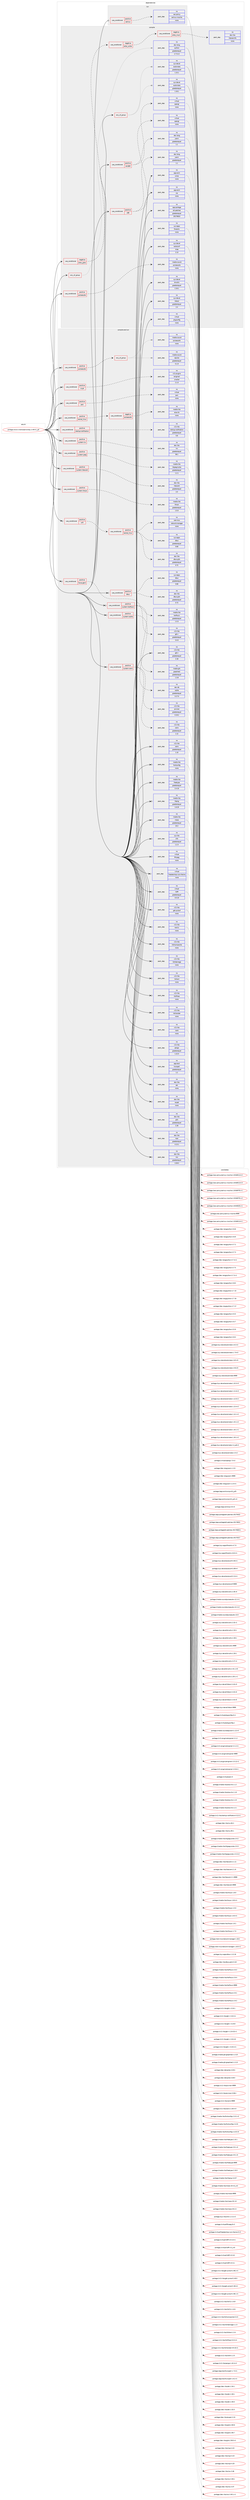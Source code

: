 digraph prolog {

# *************
# Graph options
# *************

newrank=true;
concentrate=true;
compound=true;
graph [rankdir=LR,fontname=Helvetica,fontsize=10,ranksep=1.5];#, ranksep=2.5, nodesep=0.2];
edge  [arrowhead=vee];
node  [fontname=Helvetica,fontsize=10];

# **********
# The ebuild
# **********

subgraph cluster_leftcol {
color=gray;
rank=same;
label=<<i>ebuild</i>>;
id [label="portage://www-client/seamonkey-2.49.9.1_p0", color=red, width=4, href="../www-client/seamonkey-2.49.9.1_p0.svg"];
}

# ****************
# The dependencies
# ****************

subgraph cluster_midcol {
color=gray;
label=<<i>dependencies</i>>;
subgraph cluster_compile {
fillcolor="#eeeeee";
style=filled;
label=<<i>compile</i>>;
subgraph any7576 {
dependency442050 [label=<<TABLE BORDER="0" CELLBORDER="1" CELLSPACING="0" CELLPADDING="4"><TR><TD CELLPADDING="10">any_of_group</TD></TR></TABLE>>, shape=none, color=red];subgraph pack327872 {
dependency442051 [label=<<TABLE BORDER="0" CELLBORDER="1" CELLSPACING="0" CELLPADDING="4" WIDTH="220"><TR><TD ROWSPAN="6" CELLPADDING="30">pack_dep</TD></TR><TR><TD WIDTH="110">no</TD></TR><TR><TD>dev-lang</TD></TR><TR><TD>python</TD></TR><TR><TD>greaterequal</TD></TR><TR><TD>2.7.5-r2</TD></TR></TABLE>>, shape=none, color=blue];
}
dependency442050:e -> dependency442051:w [weight=20,style="dotted",arrowhead="oinv"];
}
id:e -> dependency442050:w [weight=20,style="solid",arrowhead="vee"];
subgraph any7577 {
dependency442052 [label=<<TABLE BORDER="0" CELLBORDER="1" CELLSPACING="0" CELLPADDING="4"><TR><TD CELLPADDING="10">any_of_group</TD></TR></TABLE>>, shape=none, color=red];subgraph pack327873 {
dependency442053 [label=<<TABLE BORDER="0" CELLBORDER="1" CELLSPACING="0" CELLPADDING="4" WIDTH="220"><TR><TD ROWSPAN="6" CELLPADDING="30">pack_dep</TD></TR><TR><TD WIDTH="110">no</TD></TR><TR><TD>sys-devel</TD></TR><TR><TD>automake</TD></TR><TR><TD>greaterequal</TD></TR><TR><TD>1.16.1</TD></TR></TABLE>>, shape=none, color=blue];
}
dependency442052:e -> dependency442053:w [weight=20,style="dotted",arrowhead="oinv"];
subgraph pack327874 {
dependency442054 [label=<<TABLE BORDER="0" CELLBORDER="1" CELLSPACING="0" CELLPADDING="4" WIDTH="220"><TR><TD ROWSPAN="6" CELLPADDING="30">pack_dep</TD></TR><TR><TD WIDTH="110">no</TD></TR><TR><TD>sys-devel</TD></TR><TR><TD>automake</TD></TR><TR><TD>greaterequal</TD></TR><TR><TD>1.15.1</TD></TR></TABLE>>, shape=none, color=blue];
}
dependency442052:e -> dependency442054:w [weight=20,style="dotted",arrowhead="oinv"];
}
id:e -> dependency442052:w [weight=20,style="solid",arrowhead="vee"];
subgraph cond106323 {
dependency442055 [label=<<TABLE BORDER="0" CELLBORDER="1" CELLSPACING="0" CELLPADDING="4"><TR><TD ROWSPAN="3" CELLPADDING="10">use_conditional</TD></TR><TR><TD>negative</TD></TR><TR><TD>elibc_glibc</TD></TR></TABLE>>, shape=none, color=red];
subgraph cond106324 {
dependency442056 [label=<<TABLE BORDER="0" CELLBORDER="1" CELLSPACING="0" CELLPADDING="4"><TR><TD ROWSPAN="3" CELLPADDING="10">use_conditional</TD></TR><TR><TD>negative</TD></TR><TR><TD>elibc_uclibc</TD></TR></TABLE>>, shape=none, color=red];
subgraph cond106325 {
dependency442057 [label=<<TABLE BORDER="0" CELLBORDER="1" CELLSPACING="0" CELLPADDING="4"><TR><TD ROWSPAN="3" CELLPADDING="10">use_conditional</TD></TR><TR><TD>negative</TD></TR><TR><TD>elibc_musl</TD></TR></TABLE>>, shape=none, color=red];
subgraph pack327875 {
dependency442058 [label=<<TABLE BORDER="0" CELLBORDER="1" CELLSPACING="0" CELLPADDING="4" WIDTH="220"><TR><TD ROWSPAN="6" CELLPADDING="30">pack_dep</TD></TR><TR><TD WIDTH="110">no</TD></TR><TR><TD>dev-libs</TD></TR><TR><TD>libexecinfo</TD></TR><TR><TD>none</TD></TR><TR><TD></TD></TR></TABLE>>, shape=none, color=blue];
}
dependency442057:e -> dependency442058:w [weight=20,style="dashed",arrowhead="vee"];
}
dependency442056:e -> dependency442057:w [weight=20,style="dashed",arrowhead="vee"];
}
dependency442055:e -> dependency442056:w [weight=20,style="dashed",arrowhead="vee"];
}
id:e -> dependency442055:w [weight=20,style="solid",arrowhead="vee"];
subgraph cond106326 {
dependency442059 [label=<<TABLE BORDER="0" CELLBORDER="1" CELLSPACING="0" CELLPADDING="4"><TR><TD ROWSPAN="3" CELLPADDING="10">use_conditional</TD></TR><TR><TD>positive</TD></TR><TR><TD>amd64</TD></TR></TABLE>>, shape=none, color=red];
subgraph pack327876 {
dependency442060 [label=<<TABLE BORDER="0" CELLBORDER="1" CELLSPACING="0" CELLPADDING="4" WIDTH="220"><TR><TD ROWSPAN="6" CELLPADDING="30">pack_dep</TD></TR><TR><TD WIDTH="110">no</TD></TR><TR><TD>dev-lang</TD></TR><TR><TD>yasm</TD></TR><TR><TD>greaterequal</TD></TR><TR><TD>1.1</TD></TR></TABLE>>, shape=none, color=blue];
}
dependency442059:e -> dependency442060:w [weight=20,style="dashed",arrowhead="vee"];
subgraph pack327877 {
dependency442061 [label=<<TABLE BORDER="0" CELLBORDER="1" CELLSPACING="0" CELLPADDING="4" WIDTH="220"><TR><TD ROWSPAN="6" CELLPADDING="30">pack_dep</TD></TR><TR><TD WIDTH="110">no</TD></TR><TR><TD>virtual</TD></TR><TR><TD>opengl</TD></TR><TR><TD>none</TD></TR><TR><TD></TD></TR></TABLE>>, shape=none, color=blue];
}
dependency442059:e -> dependency442061:w [weight=20,style="dashed",arrowhead="vee"];
}
id:e -> dependency442059:w [weight=20,style="solid",arrowhead="vee"];
subgraph cond106327 {
dependency442062 [label=<<TABLE BORDER="0" CELLBORDER="1" CELLSPACING="0" CELLPADDING="4"><TR><TD ROWSPAN="3" CELLPADDING="10">use_conditional</TD></TR><TR><TD>positive</TD></TR><TR><TD>pulseaudio</TD></TR></TABLE>>, shape=none, color=red];
subgraph pack327878 {
dependency442063 [label=<<TABLE BORDER="0" CELLBORDER="1" CELLSPACING="0" CELLPADDING="4" WIDTH="220"><TR><TD ROWSPAN="6" CELLPADDING="30">pack_dep</TD></TR><TR><TD WIDTH="110">no</TD></TR><TR><TD>media-sound</TD></TR><TR><TD>pulseaudio</TD></TR><TR><TD>none</TD></TR><TR><TD></TD></TR></TABLE>>, shape=none, color=blue];
}
dependency442062:e -> dependency442063:w [weight=20,style="dashed",arrowhead="vee"];
}
id:e -> dependency442062:w [weight=20,style="solid",arrowhead="vee"];
subgraph cond106328 {
dependency442064 [label=<<TABLE BORDER="0" CELLBORDER="1" CELLSPACING="0" CELLPADDING="4"><TR><TD ROWSPAN="3" CELLPADDING="10">use_conditional</TD></TR><TR><TD>positive</TD></TR><TR><TD>x86</TD></TR></TABLE>>, shape=none, color=red];
subgraph pack327879 {
dependency442065 [label=<<TABLE BORDER="0" CELLBORDER="1" CELLSPACING="0" CELLPADDING="4" WIDTH="220"><TR><TD ROWSPAN="6" CELLPADDING="30">pack_dep</TD></TR><TR><TD WIDTH="110">no</TD></TR><TR><TD>dev-lang</TD></TR><TR><TD>yasm</TD></TR><TR><TD>greaterequal</TD></TR><TR><TD>1.1</TD></TR></TABLE>>, shape=none, color=blue];
}
dependency442064:e -> dependency442065:w [weight=20,style="dashed",arrowhead="vee"];
subgraph pack327880 {
dependency442066 [label=<<TABLE BORDER="0" CELLBORDER="1" CELLSPACING="0" CELLPADDING="4" WIDTH="220"><TR><TD ROWSPAN="6" CELLPADDING="30">pack_dep</TD></TR><TR><TD WIDTH="110">no</TD></TR><TR><TD>virtual</TD></TR><TR><TD>opengl</TD></TR><TR><TD>none</TD></TR><TR><TD></TD></TR></TABLE>>, shape=none, color=blue];
}
dependency442064:e -> dependency442066:w [weight=20,style="dashed",arrowhead="vee"];
}
id:e -> dependency442064:w [weight=20,style="solid",arrowhead="vee"];
subgraph pack327881 {
dependency442067 [label=<<TABLE BORDER="0" CELLBORDER="1" CELLSPACING="0" CELLPADDING="4" WIDTH="220"><TR><TD ROWSPAN="6" CELLPADDING="30">pack_dep</TD></TR><TR><TD WIDTH="110">no</TD></TR><TR><TD>app-arch</TD></TR><TR><TD>unzip</TD></TR><TR><TD>none</TD></TR><TR><TD></TD></TR></TABLE>>, shape=none, color=blue];
}
id:e -> dependency442067:w [weight=20,style="solid",arrowhead="vee"];
subgraph pack327882 {
dependency442068 [label=<<TABLE BORDER="0" CELLBORDER="1" CELLSPACING="0" CELLPADDING="4" WIDTH="220"><TR><TD ROWSPAN="6" CELLPADDING="30">pack_dep</TD></TR><TR><TD WIDTH="110">no</TD></TR><TR><TD>app-arch</TD></TR><TR><TD>zip</TD></TR><TR><TD>none</TD></TR><TR><TD></TD></TR></TABLE>>, shape=none, color=blue];
}
id:e -> dependency442068:w [weight=20,style="solid",arrowhead="vee"];
subgraph pack327883 {
dependency442069 [label=<<TABLE BORDER="0" CELLBORDER="1" CELLSPACING="0" CELLPADDING="4" WIDTH="220"><TR><TD ROWSPAN="6" CELLPADDING="30">pack_dep</TD></TR><TR><TD WIDTH="110">no</TD></TR><TR><TD>app-portage</TD></TR><TR><TD>elt-patches</TD></TR><TR><TD>greaterequal</TD></TR><TR><TD>20170815</TD></TR></TABLE>>, shape=none, color=blue];
}
id:e -> dependency442069:w [weight=20,style="solid",arrowhead="vee"];
subgraph pack327884 {
dependency442070 [label=<<TABLE BORDER="0" CELLBORDER="1" CELLSPACING="0" CELLPADDING="4" WIDTH="220"><TR><TD ROWSPAN="6" CELLPADDING="30">pack_dep</TD></TR><TR><TD WIDTH="110">no</TD></TR><TR><TD>sys-apps</TD></TR><TR><TD>findutils</TD></TR><TR><TD>none</TD></TR><TR><TD></TD></TR></TABLE>>, shape=none, color=blue];
}
id:e -> dependency442070:w [weight=20,style="solid",arrowhead="vee"];
subgraph pack327885 {
dependency442071 [label=<<TABLE BORDER="0" CELLBORDER="1" CELLSPACING="0" CELLPADDING="4" WIDTH="220"><TR><TD ROWSPAN="6" CELLPADDING="30">pack_dep</TD></TR><TR><TD WIDTH="110">no</TD></TR><TR><TD>sys-devel</TD></TR><TR><TD>autoconf</TD></TR><TR><TD>tilde</TD></TR><TR><TD>2.13</TD></TR></TABLE>>, shape=none, color=blue];
}
id:e -> dependency442071:w [weight=20,style="solid",arrowhead="vee"];
subgraph pack327886 {
dependency442072 [label=<<TABLE BORDER="0" CELLBORDER="1" CELLSPACING="0" CELLPADDING="4" WIDTH="220"><TR><TD ROWSPAN="6" CELLPADDING="30">pack_dep</TD></TR><TR><TD WIDTH="110">no</TD></TR><TR><TD>sys-devel</TD></TR><TR><TD>binutils</TD></TR><TR><TD>greaterequal</TD></TR><TR><TD>2.16.1</TD></TR></TABLE>>, shape=none, color=blue];
}
id:e -> dependency442072:w [weight=20,style="solid",arrowhead="vee"];
subgraph pack327887 {
dependency442073 [label=<<TABLE BORDER="0" CELLBORDER="1" CELLSPACING="0" CELLPADDING="4" WIDTH="220"><TR><TD ROWSPAN="6" CELLPADDING="30">pack_dep</TD></TR><TR><TD WIDTH="110">no</TD></TR><TR><TD>sys-devel</TD></TR><TR><TD>libtool</TD></TR><TR><TD>greaterequal</TD></TR><TR><TD>2.4</TD></TR></TABLE>>, shape=none, color=blue];
}
id:e -> dependency442073:w [weight=20,style="solid",arrowhead="vee"];
subgraph pack327888 {
dependency442074 [label=<<TABLE BORDER="0" CELLBORDER="1" CELLSPACING="0" CELLPADDING="4" WIDTH="220"><TR><TD ROWSPAN="6" CELLPADDING="30">pack_dep</TD></TR><TR><TD WIDTH="110">no</TD></TR><TR><TD>virtual</TD></TR><TR><TD>pkgconfig</TD></TR><TR><TD>none</TD></TR><TR><TD></TD></TR></TABLE>>, shape=none, color=blue];
}
id:e -> dependency442074:w [weight=20,style="solid",arrowhead="vee"];
}
subgraph cluster_compileandrun {
fillcolor="#eeeeee";
style=filled;
label=<<i>compile and run</i>>;
subgraph cond106329 {
dependency442075 [label=<<TABLE BORDER="0" CELLBORDER="1" CELLSPACING="0" CELLPADDING="4"><TR><TD ROWSPAN="3" CELLPADDING="10">use_conditional</TD></TR><TR><TD>positive</TD></TR><TR><TD>crypt</TD></TR></TABLE>>, shape=none, color=red];
subgraph pack327889 {
dependency442076 [label=<<TABLE BORDER="0" CELLBORDER="1" CELLSPACING="0" CELLPADDING="4" WIDTH="220"><TR><TD ROWSPAN="6" CELLPADDING="30">pack_dep</TD></TR><TR><TD WIDTH="110">no</TD></TR><TR><TD>x11-plugins</TD></TR><TR><TD>enigmail</TD></TR><TR><TD>smaller</TD></TR><TR><TD>2.1.0</TD></TR></TABLE>>, shape=none, color=blue];
}
dependency442075:e -> dependency442076:w [weight=20,style="dashed",arrowhead="vee"];
}
id:e -> dependency442075:w [weight=20,style="solid",arrowhead="odotvee"];
subgraph cond106330 {
dependency442077 [label=<<TABLE BORDER="0" CELLBORDER="1" CELLSPACING="0" CELLPADDING="4"><TR><TD ROWSPAN="3" CELLPADDING="10">use_conditional</TD></TR><TR><TD>positive</TD></TR><TR><TD>dbus</TD></TR></TABLE>>, shape=none, color=red];
subgraph pack327890 {
dependency442078 [label=<<TABLE BORDER="0" CELLBORDER="1" CELLSPACING="0" CELLPADDING="4" WIDTH="220"><TR><TD ROWSPAN="6" CELLPADDING="30">pack_dep</TD></TR><TR><TD WIDTH="110">no</TD></TR><TR><TD>sys-apps</TD></TR><TR><TD>dbus</TD></TR><TR><TD>greaterequal</TD></TR><TR><TD>0.60</TD></TR></TABLE>>, shape=none, color=blue];
}
dependency442077:e -> dependency442078:w [weight=20,style="dashed",arrowhead="vee"];
subgraph pack327891 {
dependency442079 [label=<<TABLE BORDER="0" CELLBORDER="1" CELLSPACING="0" CELLPADDING="4" WIDTH="220"><TR><TD ROWSPAN="6" CELLPADDING="30">pack_dep</TD></TR><TR><TD WIDTH="110">no</TD></TR><TR><TD>dev-libs</TD></TR><TR><TD>dbus-glib</TD></TR><TR><TD>greaterequal</TD></TR><TR><TD>0.72</TD></TR></TABLE>>, shape=none, color=blue];
}
dependency442077:e -> dependency442079:w [weight=20,style="dashed",arrowhead="vee"];
}
id:e -> dependency442077:w [weight=20,style="solid",arrowhead="odotvee"];
subgraph cond106331 {
dependency442080 [label=<<TABLE BORDER="0" CELLBORDER="1" CELLSPACING="0" CELLPADDING="4"><TR><TD ROWSPAN="3" CELLPADDING="10">use_conditional</TD></TR><TR><TD>positive</TD></TR><TR><TD>force-gtk3</TD></TR></TABLE>>, shape=none, color=red];
subgraph pack327892 {
dependency442081 [label=<<TABLE BORDER="0" CELLBORDER="1" CELLSPACING="0" CELLPADDING="4" WIDTH="220"><TR><TD ROWSPAN="6" CELLPADDING="30">pack_dep</TD></TR><TR><TD WIDTH="110">no</TD></TR><TR><TD>x11-libs</TD></TR><TR><TD>gtk+</TD></TR><TR><TD>greaterequal</TD></TR><TR><TD>3.4.0</TD></TR></TABLE>>, shape=none, color=blue];
}
dependency442080:e -> dependency442081:w [weight=20,style="dashed",arrowhead="vee"];
}
id:e -> dependency442080:w [weight=20,style="solid",arrowhead="odotvee"];
subgraph cond106332 {
dependency442082 [label=<<TABLE BORDER="0" CELLBORDER="1" CELLSPACING="0" CELLPADDING="4"><TR><TD ROWSPAN="3" CELLPADDING="10">use_conditional</TD></TR><TR><TD>positive</TD></TR><TR><TD>jack</TD></TR></TABLE>>, shape=none, color=red];
subgraph pack327893 {
dependency442083 [label=<<TABLE BORDER="0" CELLBORDER="1" CELLSPACING="0" CELLPADDING="4" WIDTH="220"><TR><TD ROWSPAN="6" CELLPADDING="30">pack_dep</TD></TR><TR><TD WIDTH="110">no</TD></TR><TR><TD>virtual</TD></TR><TR><TD>jack</TD></TR><TR><TD>none</TD></TR><TR><TD></TD></TR></TABLE>>, shape=none, color=blue];
}
dependency442082:e -> dependency442083:w [weight=20,style="dashed",arrowhead="vee"];
}
id:e -> dependency442082:w [weight=20,style="solid",arrowhead="odotvee"];
subgraph cond106333 {
dependency442084 [label=<<TABLE BORDER="0" CELLBORDER="1" CELLSPACING="0" CELLPADDING="4"><TR><TD ROWSPAN="3" CELLPADDING="10">use_conditional</TD></TR><TR><TD>positive</TD></TR><TR><TD>kernel_linux</TD></TR></TABLE>>, shape=none, color=red];
subgraph cond106334 {
dependency442085 [label=<<TABLE BORDER="0" CELLBORDER="1" CELLSPACING="0" CELLPADDING="4"><TR><TD ROWSPAN="3" CELLPADDING="10">use_conditional</TD></TR><TR><TD>negative</TD></TR><TR><TD>pulseaudio</TD></TR></TABLE>>, shape=none, color=red];
subgraph pack327894 {
dependency442086 [label=<<TABLE BORDER="0" CELLBORDER="1" CELLSPACING="0" CELLPADDING="4" WIDTH="220"><TR><TD ROWSPAN="6" CELLPADDING="30">pack_dep</TD></TR><TR><TD WIDTH="110">no</TD></TR><TR><TD>media-libs</TD></TR><TR><TD>alsa-lib</TD></TR><TR><TD>none</TD></TR><TR><TD></TD></TR></TABLE>>, shape=none, color=blue];
}
dependency442085:e -> dependency442086:w [weight=20,style="dashed",arrowhead="vee"];
}
dependency442084:e -> dependency442085:w [weight=20,style="dashed",arrowhead="vee"];
}
id:e -> dependency442084:w [weight=20,style="solid",arrowhead="odotvee"];
subgraph cond106335 {
dependency442087 [label=<<TABLE BORDER="0" CELLBORDER="1" CELLSPACING="0" CELLPADDING="4"><TR><TD ROWSPAN="3" CELLPADDING="10">use_conditional</TD></TR><TR><TD>positive</TD></TR><TR><TD>pulseaudio</TD></TR></TABLE>>, shape=none, color=red];
subgraph any7578 {
dependency442088 [label=<<TABLE BORDER="0" CELLBORDER="1" CELLSPACING="0" CELLPADDING="4"><TR><TD CELLPADDING="10">any_of_group</TD></TR></TABLE>>, shape=none, color=red];subgraph pack327895 {
dependency442089 [label=<<TABLE BORDER="0" CELLBORDER="1" CELLSPACING="0" CELLPADDING="4" WIDTH="220"><TR><TD ROWSPAN="6" CELLPADDING="30">pack_dep</TD></TR><TR><TD WIDTH="110">no</TD></TR><TR><TD>media-sound</TD></TR><TR><TD>pulseaudio</TD></TR><TR><TD>none</TD></TR><TR><TD></TD></TR></TABLE>>, shape=none, color=blue];
}
dependency442088:e -> dependency442089:w [weight=20,style="dotted",arrowhead="oinv"];
subgraph pack327896 {
dependency442090 [label=<<TABLE BORDER="0" CELLBORDER="1" CELLSPACING="0" CELLPADDING="4" WIDTH="220"><TR><TD ROWSPAN="6" CELLPADDING="30">pack_dep</TD></TR><TR><TD WIDTH="110">no</TD></TR><TR><TD>media-sound</TD></TR><TR><TD>apulse</TD></TR><TR><TD>greaterequal</TD></TR><TR><TD>0.1.9</TD></TR></TABLE>>, shape=none, color=blue];
}
dependency442088:e -> dependency442090:w [weight=20,style="dotted",arrowhead="oinv"];
}
dependency442087:e -> dependency442088:w [weight=20,style="dashed",arrowhead="vee"];
}
id:e -> dependency442087:w [weight=20,style="solid",arrowhead="odotvee"];
subgraph cond106336 {
dependency442091 [label=<<TABLE BORDER="0" CELLBORDER="1" CELLSPACING="0" CELLPADDING="4"><TR><TD ROWSPAN="3" CELLPADDING="10">use_conditional</TD></TR><TR><TD>positive</TD></TR><TR><TD>startup-notification</TD></TR></TABLE>>, shape=none, color=red];
subgraph pack327897 {
dependency442092 [label=<<TABLE BORDER="0" CELLBORDER="1" CELLSPACING="0" CELLPADDING="4" WIDTH="220"><TR><TD ROWSPAN="6" CELLPADDING="30">pack_dep</TD></TR><TR><TD WIDTH="110">no</TD></TR><TR><TD>x11-libs</TD></TR><TR><TD>startup-notification</TD></TR><TR><TD>greaterequal</TD></TR><TR><TD>0.8</TD></TR></TABLE>>, shape=none, color=blue];
}
dependency442091:e -> dependency442092:w [weight=20,style="dashed",arrowhead="vee"];
}
id:e -> dependency442091:w [weight=20,style="solid",arrowhead="odotvee"];
subgraph cond106337 {
dependency442093 [label=<<TABLE BORDER="0" CELLBORDER="1" CELLSPACING="0" CELLPADDING="4"><TR><TD ROWSPAN="3" CELLPADDING="10">use_conditional</TD></TR><TR><TD>positive</TD></TR><TR><TD>system-cairo</TD></TR></TABLE>>, shape=none, color=red];
subgraph pack327898 {
dependency442094 [label=<<TABLE BORDER="0" CELLBORDER="1" CELLSPACING="0" CELLPADDING="4" WIDTH="220"><TR><TD ROWSPAN="6" CELLPADDING="30">pack_dep</TD></TR><TR><TD WIDTH="110">no</TD></TR><TR><TD>x11-libs</TD></TR><TR><TD>cairo</TD></TR><TR><TD>greaterequal</TD></TR><TR><TD>1.12</TD></TR></TABLE>>, shape=none, color=blue];
}
dependency442093:e -> dependency442094:w [weight=20,style="dashed",arrowhead="vee"];
subgraph pack327899 {
dependency442095 [label=<<TABLE BORDER="0" CELLBORDER="1" CELLSPACING="0" CELLPADDING="4" WIDTH="220"><TR><TD ROWSPAN="6" CELLPADDING="30">pack_dep</TD></TR><TR><TD WIDTH="110">no</TD></TR><TR><TD>x11-libs</TD></TR><TR><TD>pixman</TD></TR><TR><TD>greaterequal</TD></TR><TR><TD>0.19.2</TD></TR></TABLE>>, shape=none, color=blue];
}
dependency442093:e -> dependency442095:w [weight=20,style="dashed",arrowhead="vee"];
}
id:e -> dependency442093:w [weight=20,style="solid",arrowhead="odotvee"];
subgraph cond106338 {
dependency442096 [label=<<TABLE BORDER="0" CELLBORDER="1" CELLSPACING="0" CELLPADDING="4"><TR><TD ROWSPAN="3" CELLPADDING="10">use_conditional</TD></TR><TR><TD>positive</TD></TR><TR><TD>system-harfbuzz</TD></TR></TABLE>>, shape=none, color=red];
subgraph pack327900 {
dependency442097 [label=<<TABLE BORDER="0" CELLBORDER="1" CELLSPACING="0" CELLPADDING="4" WIDTH="220"><TR><TD ROWSPAN="6" CELLPADDING="30">pack_dep</TD></TR><TR><TD WIDTH="110">no</TD></TR><TR><TD>media-libs</TD></TR><TR><TD>harfbuzz</TD></TR><TR><TD>greaterequal</TD></TR><TR><TD>1.3.3</TD></TR></TABLE>>, shape=none, color=blue];
}
dependency442096:e -> dependency442097:w [weight=20,style="dashed",arrowhead="vee"];
subgraph pack327901 {
dependency442098 [label=<<TABLE BORDER="0" CELLBORDER="1" CELLSPACING="0" CELLPADDING="4" WIDTH="220"><TR><TD ROWSPAN="6" CELLPADDING="30">pack_dep</TD></TR><TR><TD WIDTH="110">no</TD></TR><TR><TD>media-gfx</TD></TR><TR><TD>graphite2</TD></TR><TR><TD>greaterequal</TD></TR><TR><TD>1.3.8</TD></TR></TABLE>>, shape=none, color=blue];
}
dependency442096:e -> dependency442098:w [weight=20,style="dashed",arrowhead="vee"];
}
id:e -> dependency442096:w [weight=20,style="solid",arrowhead="odotvee"];
subgraph cond106339 {
dependency442099 [label=<<TABLE BORDER="0" CELLBORDER="1" CELLSPACING="0" CELLPADDING="4"><TR><TD ROWSPAN="3" CELLPADDING="10">use_conditional</TD></TR><TR><TD>positive</TD></TR><TR><TD>system-icu</TD></TR></TABLE>>, shape=none, color=red];
subgraph pack327902 {
dependency442100 [label=<<TABLE BORDER="0" CELLBORDER="1" CELLSPACING="0" CELLPADDING="4" WIDTH="220"><TR><TD ROWSPAN="6" CELLPADDING="30">pack_dep</TD></TR><TR><TD WIDTH="110">no</TD></TR><TR><TD>dev-libs</TD></TR><TR><TD>icu</TD></TR><TR><TD>greaterequal</TD></TR><TR><TD>58.1</TD></TR></TABLE>>, shape=none, color=blue];
}
dependency442099:e -> dependency442100:w [weight=20,style="dashed",arrowhead="vee"];
}
id:e -> dependency442099:w [weight=20,style="solid",arrowhead="odotvee"];
subgraph cond106340 {
dependency442101 [label=<<TABLE BORDER="0" CELLBORDER="1" CELLSPACING="0" CELLPADDING="4"><TR><TD ROWSPAN="3" CELLPADDING="10">use_conditional</TD></TR><TR><TD>positive</TD></TR><TR><TD>system-jpeg</TD></TR></TABLE>>, shape=none, color=red];
subgraph pack327903 {
dependency442102 [label=<<TABLE BORDER="0" CELLBORDER="1" CELLSPACING="0" CELLPADDING="4" WIDTH="220"><TR><TD ROWSPAN="6" CELLPADDING="30">pack_dep</TD></TR><TR><TD WIDTH="110">no</TD></TR><TR><TD>media-libs</TD></TR><TR><TD>libjpeg-turbo</TD></TR><TR><TD>greaterequal</TD></TR><TR><TD>1.2.1</TD></TR></TABLE>>, shape=none, color=blue];
}
dependency442101:e -> dependency442102:w [weight=20,style="dashed",arrowhead="vee"];
}
id:e -> dependency442101:w [weight=20,style="solid",arrowhead="odotvee"];
subgraph cond106341 {
dependency442103 [label=<<TABLE BORDER="0" CELLBORDER="1" CELLSPACING="0" CELLPADDING="4"><TR><TD ROWSPAN="3" CELLPADDING="10">use_conditional</TD></TR><TR><TD>positive</TD></TR><TR><TD>system-libevent</TD></TR></TABLE>>, shape=none, color=red];
subgraph pack327904 {
dependency442104 [label=<<TABLE BORDER="0" CELLBORDER="1" CELLSPACING="0" CELLPADDING="4" WIDTH="220"><TR><TD ROWSPAN="6" CELLPADDING="30">pack_dep</TD></TR><TR><TD WIDTH="110">no</TD></TR><TR><TD>dev-libs</TD></TR><TR><TD>libevent</TD></TR><TR><TD>greaterequal</TD></TR><TR><TD>2.0</TD></TR></TABLE>>, shape=none, color=blue];
}
dependency442103:e -> dependency442104:w [weight=20,style="dashed",arrowhead="vee"];
}
id:e -> dependency442103:w [weight=20,style="solid",arrowhead="odotvee"];
subgraph cond106342 {
dependency442105 [label=<<TABLE BORDER="0" CELLBORDER="1" CELLSPACING="0" CELLPADDING="4"><TR><TD ROWSPAN="3" CELLPADDING="10">use_conditional</TD></TR><TR><TD>positive</TD></TR><TR><TD>system-libvpx</TD></TR></TABLE>>, shape=none, color=red];
subgraph pack327905 {
dependency442106 [label=<<TABLE BORDER="0" CELLBORDER="1" CELLSPACING="0" CELLPADDING="4" WIDTH="220"><TR><TD ROWSPAN="6" CELLPADDING="30">pack_dep</TD></TR><TR><TD WIDTH="110">no</TD></TR><TR><TD>media-libs</TD></TR><TR><TD>libvpx</TD></TR><TR><TD>greaterequal</TD></TR><TR><TD>1.5.0</TD></TR></TABLE>>, shape=none, color=blue];
}
dependency442105:e -> dependency442106:w [weight=20,style="dashed",arrowhead="vee"];
}
id:e -> dependency442105:w [weight=20,style="solid",arrowhead="odotvee"];
subgraph cond106343 {
dependency442107 [label=<<TABLE BORDER="0" CELLBORDER="1" CELLSPACING="0" CELLPADDING="4"><TR><TD ROWSPAN="3" CELLPADDING="10">use_conditional</TD></TR><TR><TD>positive</TD></TR><TR><TD>system-sqlite</TD></TR></TABLE>>, shape=none, color=red];
subgraph pack327906 {
dependency442108 [label=<<TABLE BORDER="0" CELLBORDER="1" CELLSPACING="0" CELLPADDING="4" WIDTH="220"><TR><TD ROWSPAN="6" CELLPADDING="30">pack_dep</TD></TR><TR><TD WIDTH="110">no</TD></TR><TR><TD>dev-db</TD></TR><TR><TD>sqlite</TD></TR><TR><TD>greaterequal</TD></TR><TR><TD>3.17.0</TD></TR></TABLE>>, shape=none, color=blue];
}
dependency442107:e -> dependency442108:w [weight=20,style="dashed",arrowhead="vee"];
}
id:e -> dependency442107:w [weight=20,style="solid",arrowhead="odotvee"];
subgraph cond106344 {
dependency442109 [label=<<TABLE BORDER="0" CELLBORDER="1" CELLSPACING="0" CELLPADDING="4"><TR><TD ROWSPAN="3" CELLPADDING="10">use_conditional</TD></TR><TR><TD>positive</TD></TR><TR><TD>wifi</TD></TR></TABLE>>, shape=none, color=red];
subgraph cond106345 {
dependency442110 [label=<<TABLE BORDER="0" CELLBORDER="1" CELLSPACING="0" CELLPADDING="4"><TR><TD ROWSPAN="3" CELLPADDING="10">use_conditional</TD></TR><TR><TD>positive</TD></TR><TR><TD>kernel_linux</TD></TR></TABLE>>, shape=none, color=red];
subgraph pack327907 {
dependency442111 [label=<<TABLE BORDER="0" CELLBORDER="1" CELLSPACING="0" CELLPADDING="4" WIDTH="220"><TR><TD ROWSPAN="6" CELLPADDING="30">pack_dep</TD></TR><TR><TD WIDTH="110">no</TD></TR><TR><TD>sys-apps</TD></TR><TR><TD>dbus</TD></TR><TR><TD>greaterequal</TD></TR><TR><TD>0.60</TD></TR></TABLE>>, shape=none, color=blue];
}
dependency442110:e -> dependency442111:w [weight=20,style="dashed",arrowhead="vee"];
subgraph pack327908 {
dependency442112 [label=<<TABLE BORDER="0" CELLBORDER="1" CELLSPACING="0" CELLPADDING="4" WIDTH="220"><TR><TD ROWSPAN="6" CELLPADDING="30">pack_dep</TD></TR><TR><TD WIDTH="110">no</TD></TR><TR><TD>dev-libs</TD></TR><TR><TD>dbus-glib</TD></TR><TR><TD>greaterequal</TD></TR><TR><TD>0.72</TD></TR></TABLE>>, shape=none, color=blue];
}
dependency442110:e -> dependency442112:w [weight=20,style="dashed",arrowhead="vee"];
subgraph pack327909 {
dependency442113 [label=<<TABLE BORDER="0" CELLBORDER="1" CELLSPACING="0" CELLPADDING="4" WIDTH="220"><TR><TD ROWSPAN="6" CELLPADDING="30">pack_dep</TD></TR><TR><TD WIDTH="110">no</TD></TR><TR><TD>net-misc</TD></TR><TR><TD>networkmanager</TD></TR><TR><TD>none</TD></TR><TR><TD></TD></TR></TABLE>>, shape=none, color=blue];
}
dependency442110:e -> dependency442113:w [weight=20,style="dashed",arrowhead="vee"];
}
dependency442109:e -> dependency442110:w [weight=20,style="dashed",arrowhead="vee"];
}
id:e -> dependency442109:w [weight=20,style="solid",arrowhead="odotvee"];
subgraph pack327910 {
dependency442114 [label=<<TABLE BORDER="0" CELLBORDER="1" CELLSPACING="0" CELLPADDING="4" WIDTH="220"><TR><TD ROWSPAN="6" CELLPADDING="30">pack_dep</TD></TR><TR><TD WIDTH="110">no</TD></TR><TR><TD>app-text</TD></TR><TR><TD>hunspell</TD></TR><TR><TD>greaterequal</TD></TR><TR><TD>1.2</TD></TR></TABLE>>, shape=none, color=blue];
}
id:e -> dependency442114:w [weight=20,style="solid",arrowhead="odotvee"];
subgraph pack327911 {
dependency442115 [label=<<TABLE BORDER="0" CELLBORDER="1" CELLSPACING="0" CELLPADDING="4" WIDTH="220"><TR><TD ROWSPAN="6" CELLPADDING="30">pack_dep</TD></TR><TR><TD WIDTH="110">no</TD></TR><TR><TD>dev-libs</TD></TR><TR><TD>atk</TD></TR><TR><TD>none</TD></TR><TR><TD></TD></TR></TABLE>>, shape=none, color=blue];
}
id:e -> dependency442115:w [weight=20,style="solid",arrowhead="odotvee"];
subgraph pack327912 {
dependency442116 [label=<<TABLE BORDER="0" CELLBORDER="1" CELLSPACING="0" CELLPADDING="4" WIDTH="220"><TR><TD ROWSPAN="6" CELLPADDING="30">pack_dep</TD></TR><TR><TD WIDTH="110">no</TD></TR><TR><TD>dev-libs</TD></TR><TR><TD>expat</TD></TR><TR><TD>none</TD></TR><TR><TD></TD></TR></TABLE>>, shape=none, color=blue];
}
id:e -> dependency442116:w [weight=20,style="solid",arrowhead="odotvee"];
subgraph pack327913 {
dependency442117 [label=<<TABLE BORDER="0" CELLBORDER="1" CELLSPACING="0" CELLPADDING="4" WIDTH="220"><TR><TD ROWSPAN="6" CELLPADDING="30">pack_dep</TD></TR><TR><TD WIDTH="110">no</TD></TR><TR><TD>dev-libs</TD></TR><TR><TD>glib</TD></TR><TR><TD>greaterequal</TD></TR><TR><TD>2.26</TD></TR></TABLE>>, shape=none, color=blue];
}
id:e -> dependency442117:w [weight=20,style="solid",arrowhead="odotvee"];
subgraph pack327914 {
dependency442118 [label=<<TABLE BORDER="0" CELLBORDER="1" CELLSPACING="0" CELLPADDING="4" WIDTH="220"><TR><TD ROWSPAN="6" CELLPADDING="30">pack_dep</TD></TR><TR><TD WIDTH="110">no</TD></TR><TR><TD>dev-libs</TD></TR><TR><TD>nspr</TD></TR><TR><TD>greaterequal</TD></TR><TR><TD>4.13.1</TD></TR></TABLE>>, shape=none, color=blue];
}
id:e -> dependency442118:w [weight=20,style="solid",arrowhead="odotvee"];
subgraph pack327915 {
dependency442119 [label=<<TABLE BORDER="0" CELLBORDER="1" CELLSPACING="0" CELLPADDING="4" WIDTH="220"><TR><TD ROWSPAN="6" CELLPADDING="30">pack_dep</TD></TR><TR><TD WIDTH="110">no</TD></TR><TR><TD>dev-libs</TD></TR><TR><TD>nss</TD></TR><TR><TD>greaterequal</TD></TR><TR><TD>3.28.3</TD></TR></TABLE>>, shape=none, color=blue];
}
id:e -> dependency442119:w [weight=20,style="solid",arrowhead="odotvee"];
subgraph pack327916 {
dependency442120 [label=<<TABLE BORDER="0" CELLBORDER="1" CELLSPACING="0" CELLPADDING="4" WIDTH="220"><TR><TD ROWSPAN="6" CELLPADDING="30">pack_dep</TD></TR><TR><TD WIDTH="110">no</TD></TR><TR><TD>media-libs</TD></TR><TR><TD>fontconfig</TD></TR><TR><TD>none</TD></TR><TR><TD></TD></TR></TABLE>>, shape=none, color=blue];
}
id:e -> dependency442120:w [weight=20,style="solid",arrowhead="odotvee"];
subgraph pack327917 {
dependency442121 [label=<<TABLE BORDER="0" CELLBORDER="1" CELLSPACING="0" CELLPADDING="4" WIDTH="220"><TR><TD ROWSPAN="6" CELLPADDING="30">pack_dep</TD></TR><TR><TD WIDTH="110">no</TD></TR><TR><TD>media-libs</TD></TR><TR><TD>freetype</TD></TR><TR><TD>greaterequal</TD></TR><TR><TD>2.4.10</TD></TR></TABLE>>, shape=none, color=blue];
}
id:e -> dependency442121:w [weight=20,style="solid",arrowhead="odotvee"];
subgraph pack327918 {
dependency442122 [label=<<TABLE BORDER="0" CELLBORDER="1" CELLSPACING="0" CELLPADDING="4" WIDTH="220"><TR><TD ROWSPAN="6" CELLPADDING="30">pack_dep</TD></TR><TR><TD WIDTH="110">no</TD></TR><TR><TD>media-libs</TD></TR><TR><TD>libpng</TD></TR><TR><TD>greaterequal</TD></TR><TR><TD>1.6.25</TD></TR></TABLE>>, shape=none, color=blue];
}
id:e -> dependency442122:w [weight=20,style="solid",arrowhead="odotvee"];
subgraph pack327919 {
dependency442123 [label=<<TABLE BORDER="0" CELLBORDER="1" CELLSPACING="0" CELLPADDING="4" WIDTH="220"><TR><TD ROWSPAN="6" CELLPADDING="30">pack_dep</TD></TR><TR><TD WIDTH="110">no</TD></TR><TR><TD>media-libs</TD></TR><TR><TD>mesa</TD></TR><TR><TD>greaterequal</TD></TR><TR><TD>10.2</TD></TR></TABLE>>, shape=none, color=blue];
}
id:e -> dependency442123:w [weight=20,style="solid",arrowhead="odotvee"];
subgraph pack327920 {
dependency442124 [label=<<TABLE BORDER="0" CELLBORDER="1" CELLSPACING="0" CELLPADDING="4" WIDTH="220"><TR><TD ROWSPAN="6" CELLPADDING="30">pack_dep</TD></TR><TR><TD WIDTH="110">no</TD></TR><TR><TD>sys-libs</TD></TR><TR><TD>zlib</TD></TR><TR><TD>greaterequal</TD></TR><TR><TD>1.2.3</TD></TR></TABLE>>, shape=none, color=blue];
}
id:e -> dependency442124:w [weight=20,style="solid",arrowhead="odotvee"];
subgraph pack327921 {
dependency442125 [label=<<TABLE BORDER="0" CELLBORDER="1" CELLSPACING="0" CELLPADDING="4" WIDTH="220"><TR><TD ROWSPAN="6" CELLPADDING="30">pack_dep</TD></TR><TR><TD WIDTH="110">no</TD></TR><TR><TD>virtual</TD></TR><TR><TD>ffmpeg</TD></TR><TR><TD>none</TD></TR><TR><TD></TD></TR></TABLE>>, shape=none, color=blue];
}
id:e -> dependency442125:w [weight=20,style="solid",arrowhead="odotvee"];
subgraph pack327922 {
dependency442126 [label=<<TABLE BORDER="0" CELLBORDER="1" CELLSPACING="0" CELLPADDING="4" WIDTH="220"><TR><TD ROWSPAN="6" CELLPADDING="30">pack_dep</TD></TR><TR><TD WIDTH="110">no</TD></TR><TR><TD>virtual</TD></TR><TR><TD>freedesktop-icon-theme</TD></TR><TR><TD>none</TD></TR><TR><TD></TD></TR></TABLE>>, shape=none, color=blue];
}
id:e -> dependency442126:w [weight=20,style="solid",arrowhead="odotvee"];
subgraph pack327923 {
dependency442127 [label=<<TABLE BORDER="0" CELLBORDER="1" CELLSPACING="0" CELLPADDING="4" WIDTH="220"><TR><TD ROWSPAN="6" CELLPADDING="30">pack_dep</TD></TR><TR><TD WIDTH="110">no</TD></TR><TR><TD>virtual</TD></TR><TR><TD>libffi</TD></TR><TR><TD>greaterequal</TD></TR><TR><TD>3.0.10</TD></TR></TABLE>>, shape=none, color=blue];
}
id:e -> dependency442127:w [weight=20,style="solid",arrowhead="odotvee"];
subgraph pack327924 {
dependency442128 [label=<<TABLE BORDER="0" CELLBORDER="1" CELLSPACING="0" CELLPADDING="4" WIDTH="220"><TR><TD ROWSPAN="6" CELLPADDING="30">pack_dep</TD></TR><TR><TD WIDTH="110">no</TD></TR><TR><TD>x11-libs</TD></TR><TR><TD>cairo</TD></TR><TR><TD>greaterequal</TD></TR><TR><TD>1.10</TD></TR></TABLE>>, shape=none, color=blue];
}
id:e -> dependency442128:w [weight=20,style="solid",arrowhead="odotvee"];
subgraph pack327925 {
dependency442129 [label=<<TABLE BORDER="0" CELLBORDER="1" CELLSPACING="0" CELLPADDING="4" WIDTH="220"><TR><TD ROWSPAN="6" CELLPADDING="30">pack_dep</TD></TR><TR><TD WIDTH="110">no</TD></TR><TR><TD>x11-libs</TD></TR><TR><TD>gdk-pixbuf</TD></TR><TR><TD>none</TD></TR><TR><TD></TD></TR></TABLE>>, shape=none, color=blue];
}
id:e -> dependency442129:w [weight=20,style="solid",arrowhead="odotvee"];
subgraph pack327926 {
dependency442130 [label=<<TABLE BORDER="0" CELLBORDER="1" CELLSPACING="0" CELLPADDING="4" WIDTH="220"><TR><TD ROWSPAN="6" CELLPADDING="30">pack_dep</TD></TR><TR><TD WIDTH="110">no</TD></TR><TR><TD>x11-libs</TD></TR><TR><TD>gtk+</TD></TR><TR><TD>greaterequal</TD></TR><TR><TD>2.18</TD></TR></TABLE>>, shape=none, color=blue];
}
id:e -> dependency442130:w [weight=20,style="solid",arrowhead="odotvee"];
subgraph pack327927 {
dependency442131 [label=<<TABLE BORDER="0" CELLBORDER="1" CELLSPACING="0" CELLPADDING="4" WIDTH="220"><TR><TD ROWSPAN="6" CELLPADDING="30">pack_dep</TD></TR><TR><TD WIDTH="110">no</TD></TR><TR><TD>x11-libs</TD></TR><TR><TD>libX11</TD></TR><TR><TD>none</TD></TR><TR><TD></TD></TR></TABLE>>, shape=none, color=blue];
}
id:e -> dependency442131:w [weight=20,style="solid",arrowhead="odotvee"];
subgraph pack327928 {
dependency442132 [label=<<TABLE BORDER="0" CELLBORDER="1" CELLSPACING="0" CELLPADDING="4" WIDTH="220"><TR><TD ROWSPAN="6" CELLPADDING="30">pack_dep</TD></TR><TR><TD WIDTH="110">no</TD></TR><TR><TD>x11-libs</TD></TR><TR><TD>libXcomposite</TD></TR><TR><TD>none</TD></TR><TR><TD></TD></TR></TABLE>>, shape=none, color=blue];
}
id:e -> dependency442132:w [weight=20,style="solid",arrowhead="odotvee"];
subgraph pack327929 {
dependency442133 [label=<<TABLE BORDER="0" CELLBORDER="1" CELLSPACING="0" CELLPADDING="4" WIDTH="220"><TR><TD ROWSPAN="6" CELLPADDING="30">pack_dep</TD></TR><TR><TD WIDTH="110">no</TD></TR><TR><TD>x11-libs</TD></TR><TR><TD>libXdamage</TD></TR><TR><TD>none</TD></TR><TR><TD></TD></TR></TABLE>>, shape=none, color=blue];
}
id:e -> dependency442133:w [weight=20,style="solid",arrowhead="odotvee"];
subgraph pack327930 {
dependency442134 [label=<<TABLE BORDER="0" CELLBORDER="1" CELLSPACING="0" CELLPADDING="4" WIDTH="220"><TR><TD ROWSPAN="6" CELLPADDING="30">pack_dep</TD></TR><TR><TD WIDTH="110">no</TD></TR><TR><TD>x11-libs</TD></TR><TR><TD>libXext</TD></TR><TR><TD>none</TD></TR><TR><TD></TD></TR></TABLE>>, shape=none, color=blue];
}
id:e -> dependency442134:w [weight=20,style="solid",arrowhead="odotvee"];
subgraph pack327931 {
dependency442135 [label=<<TABLE BORDER="0" CELLBORDER="1" CELLSPACING="0" CELLPADDING="4" WIDTH="220"><TR><TD ROWSPAN="6" CELLPADDING="30">pack_dep</TD></TR><TR><TD WIDTH="110">no</TD></TR><TR><TD>x11-libs</TD></TR><TR><TD>libXfixes</TD></TR><TR><TD>none</TD></TR><TR><TD></TD></TR></TABLE>>, shape=none, color=blue];
}
id:e -> dependency442135:w [weight=20,style="solid",arrowhead="odotvee"];
subgraph pack327932 {
dependency442136 [label=<<TABLE BORDER="0" CELLBORDER="1" CELLSPACING="0" CELLPADDING="4" WIDTH="220"><TR><TD ROWSPAN="6" CELLPADDING="30">pack_dep</TD></TR><TR><TD WIDTH="110">no</TD></TR><TR><TD>x11-libs</TD></TR><TR><TD>libXrender</TD></TR><TR><TD>none</TD></TR><TR><TD></TD></TR></TABLE>>, shape=none, color=blue];
}
id:e -> dependency442136:w [weight=20,style="solid",arrowhead="odotvee"];
subgraph pack327933 {
dependency442137 [label=<<TABLE BORDER="0" CELLBORDER="1" CELLSPACING="0" CELLPADDING="4" WIDTH="220"><TR><TD ROWSPAN="6" CELLPADDING="30">pack_dep</TD></TR><TR><TD WIDTH="110">no</TD></TR><TR><TD>x11-libs</TD></TR><TR><TD>libXt</TD></TR><TR><TD>none</TD></TR><TR><TD></TD></TR></TABLE>>, shape=none, color=blue];
}
id:e -> dependency442137:w [weight=20,style="solid",arrowhead="odotvee"];
subgraph pack327934 {
dependency442138 [label=<<TABLE BORDER="0" CELLBORDER="1" CELLSPACING="0" CELLPADDING="4" WIDTH="220"><TR><TD ROWSPAN="6" CELLPADDING="30">pack_dep</TD></TR><TR><TD WIDTH="110">no</TD></TR><TR><TD>x11-libs</TD></TR><TR><TD>pango</TD></TR><TR><TD>greaterequal</TD></TR><TR><TD>1.22.0</TD></TR></TABLE>>, shape=none, color=blue];
}
id:e -> dependency442138:w [weight=20,style="solid",arrowhead="odotvee"];
}
subgraph cluster_run {
fillcolor="#eeeeee";
style=filled;
label=<<i>run</i>>;
subgraph cond106346 {
dependency442139 [label=<<TABLE BORDER="0" CELLBORDER="1" CELLSPACING="0" CELLPADDING="4"><TR><TD ROWSPAN="3" CELLPADDING="10">use_conditional</TD></TR><TR><TD>positive</TD></TR><TR><TD>selinux</TD></TR></TABLE>>, shape=none, color=red];
subgraph pack327935 {
dependency442140 [label=<<TABLE BORDER="0" CELLBORDER="1" CELLSPACING="0" CELLPADDING="4" WIDTH="220"><TR><TD ROWSPAN="6" CELLPADDING="30">pack_dep</TD></TR><TR><TD WIDTH="110">no</TD></TR><TR><TD>sec-policy</TD></TR><TR><TD>selinux-mozilla</TD></TR><TR><TD>none</TD></TR><TR><TD></TD></TR></TABLE>>, shape=none, color=blue];
}
dependency442139:e -> dependency442140:w [weight=20,style="dashed",arrowhead="vee"];
}
id:e -> dependency442139:w [weight=20,style="solid",arrowhead="odot"];
}
}

# **************
# The candidates
# **************

subgraph cluster_choices {
rank=same;
color=gray;
label=<<i>candidates</i>>;

subgraph choice327872 {
color=black;
nodesep=1;
choiceportage10010111845108971101034711212111610411111045504655464953 [label="portage://dev-lang/python-2.7.15", color=red, width=4,href="../dev-lang/python-2.7.15.svg"];
choiceportage10010111845108971101034711212111610411111045504655464954 [label="portage://dev-lang/python-2.7.16", color=red, width=4,href="../dev-lang/python-2.7.16.svg"];
choiceportage10010111845108971101034711212111610411111045504655464955 [label="portage://dev-lang/python-2.7.17", color=red, width=4,href="../dev-lang/python-2.7.17.svg"];
choiceportage100101118451089711010347112121116104111110455146534653 [label="portage://dev-lang/python-3.5.5", color=red, width=4,href="../dev-lang/python-3.5.5.svg"];
choiceportage100101118451089711010347112121116104111110455146534655 [label="portage://dev-lang/python-3.5.7", color=red, width=4,href="../dev-lang/python-3.5.7.svg"];
choiceportage100101118451089711010347112121116104111110455146534657 [label="portage://dev-lang/python-3.5.9", color=red, width=4,href="../dev-lang/python-3.5.9.svg"];
choiceportage100101118451089711010347112121116104111110455146544653 [label="portage://dev-lang/python-3.6.5", color=red, width=4,href="../dev-lang/python-3.6.5.svg"];
choiceportage100101118451089711010347112121116104111110455146544656 [label="portage://dev-lang/python-3.6.8", color=red, width=4,href="../dev-lang/python-3.6.8.svg"];
choiceportage100101118451089711010347112121116104111110455146544657 [label="portage://dev-lang/python-3.6.9", color=red, width=4,href="../dev-lang/python-3.6.9.svg"];
choiceportage100101118451089711010347112121116104111110455146554650 [label="portage://dev-lang/python-3.7.2", color=red, width=4,href="../dev-lang/python-3.7.2.svg"];
choiceportage100101118451089711010347112121116104111110455146554651 [label="portage://dev-lang/python-3.7.3", color=red, width=4,href="../dev-lang/python-3.7.3.svg"];
choiceportage1001011184510897110103471121211161041111104551465546524511449 [label="portage://dev-lang/python-3.7.4-r1", color=red, width=4,href="../dev-lang/python-3.7.4-r1.svg"];
choiceportage100101118451089711010347112121116104111110455146554653 [label="portage://dev-lang/python-3.7.5", color=red, width=4,href="../dev-lang/python-3.7.5.svg"];
choiceportage1001011184510897110103471121211161041111104551465546534511449 [label="portage://dev-lang/python-3.7.5-r1", color=red, width=4,href="../dev-lang/python-3.7.5-r1.svg"];
choiceportage100101118451089711010347112121116104111110455146564648 [label="portage://dev-lang/python-3.8.0", color=red, width=4,href="../dev-lang/python-3.8.0.svg"];
dependency442051:e -> choiceportage10010111845108971101034711212111610411111045504655464953:w [style=dotted,weight="100"];
dependency442051:e -> choiceportage10010111845108971101034711212111610411111045504655464954:w [style=dotted,weight="100"];
dependency442051:e -> choiceportage10010111845108971101034711212111610411111045504655464955:w [style=dotted,weight="100"];
dependency442051:e -> choiceportage100101118451089711010347112121116104111110455146534653:w [style=dotted,weight="100"];
dependency442051:e -> choiceportage100101118451089711010347112121116104111110455146534655:w [style=dotted,weight="100"];
dependency442051:e -> choiceportage100101118451089711010347112121116104111110455146534657:w [style=dotted,weight="100"];
dependency442051:e -> choiceportage100101118451089711010347112121116104111110455146544653:w [style=dotted,weight="100"];
dependency442051:e -> choiceportage100101118451089711010347112121116104111110455146544656:w [style=dotted,weight="100"];
dependency442051:e -> choiceportage100101118451089711010347112121116104111110455146544657:w [style=dotted,weight="100"];
dependency442051:e -> choiceportage100101118451089711010347112121116104111110455146554650:w [style=dotted,weight="100"];
dependency442051:e -> choiceportage100101118451089711010347112121116104111110455146554651:w [style=dotted,weight="100"];
dependency442051:e -> choiceportage1001011184510897110103471121211161041111104551465546524511449:w [style=dotted,weight="100"];
dependency442051:e -> choiceportage100101118451089711010347112121116104111110455146554653:w [style=dotted,weight="100"];
dependency442051:e -> choiceportage1001011184510897110103471121211161041111104551465546534511449:w [style=dotted,weight="100"];
dependency442051:e -> choiceportage100101118451089711010347112121116104111110455146564648:w [style=dotted,weight="100"];
}
subgraph choice327873 {
color=black;
nodesep=1;
choiceportage11512111545100101118101108479711711611110997107101454946494846514511451 [label="portage://sys-devel/automake-1.10.3-r3", color=red, width=4,href="../sys-devel/automake-1.10.3-r3.svg"];
choiceportage11512111545100101118101108479711711611110997107101454946494946544511451 [label="portage://sys-devel/automake-1.11.6-r3", color=red, width=4,href="../sys-devel/automake-1.11.6-r3.svg"];
choiceportage11512111545100101118101108479711711611110997107101454946495046544511450 [label="portage://sys-devel/automake-1.12.6-r2", color=red, width=4,href="../sys-devel/automake-1.12.6-r2.svg"];
choiceportage11512111545100101118101108479711711611110997107101454946495146524511450 [label="portage://sys-devel/automake-1.13.4-r2", color=red, width=4,href="../sys-devel/automake-1.13.4-r2.svg"];
choiceportage11512111545100101118101108479711711611110997107101454946495246494511450 [label="portage://sys-devel/automake-1.14.1-r2", color=red, width=4,href="../sys-devel/automake-1.14.1-r2.svg"];
choiceportage11512111545100101118101108479711711611110997107101454946495346494511450 [label="portage://sys-devel/automake-1.15.1-r2", color=red, width=4,href="../sys-devel/automake-1.15.1-r2.svg"];
choiceportage11512111545100101118101108479711711611110997107101454946495446494511449 [label="portage://sys-devel/automake-1.16.1-r1", color=red, width=4,href="../sys-devel/automake-1.16.1-r1.svg"];
choiceportage11512111545100101118101108479711711611110997107101454946495446494511450 [label="portage://sys-devel/automake-1.16.1-r2", color=red, width=4,href="../sys-devel/automake-1.16.1-r2.svg"];
choiceportage115121115451001011181011084797117116111109971071014549465295112544511450 [label="portage://sys-devel/automake-1.4_p6-r2", color=red, width=4,href="../sys-devel/automake-1.4_p6-r2.svg"];
choiceportage11512111545100101118101108479711711611110997107101454946534511450 [label="portage://sys-devel/automake-1.5-r2", color=red, width=4,href="../sys-devel/automake-1.5-r2.svg"];
choiceportage115121115451001011181011084797117116111109971071014549465446514511450 [label="portage://sys-devel/automake-1.6.3-r2", color=red, width=4,href="../sys-devel/automake-1.6.3-r2.svg"];
choiceportage115121115451001011181011084797117116111109971071014549465546574511451 [label="portage://sys-devel/automake-1.7.9-r3", color=red, width=4,href="../sys-devel/automake-1.7.9-r3.svg"];
choiceportage115121115451001011181011084797117116111109971071014549465646534511453 [label="portage://sys-devel/automake-1.8.5-r5", color=red, width=4,href="../sys-devel/automake-1.8.5-r5.svg"];
choiceportage115121115451001011181011084797117116111109971071014549465746544511453 [label="portage://sys-devel/automake-1.9.6-r5", color=red, width=4,href="../sys-devel/automake-1.9.6-r5.svg"];
choiceportage115121115451001011181011084797117116111109971071014557575757 [label="portage://sys-devel/automake-9999", color=red, width=4,href="../sys-devel/automake-9999.svg"];
dependency442053:e -> choiceportage11512111545100101118101108479711711611110997107101454946494846514511451:w [style=dotted,weight="100"];
dependency442053:e -> choiceportage11512111545100101118101108479711711611110997107101454946494946544511451:w [style=dotted,weight="100"];
dependency442053:e -> choiceportage11512111545100101118101108479711711611110997107101454946495046544511450:w [style=dotted,weight="100"];
dependency442053:e -> choiceportage11512111545100101118101108479711711611110997107101454946495146524511450:w [style=dotted,weight="100"];
dependency442053:e -> choiceportage11512111545100101118101108479711711611110997107101454946495246494511450:w [style=dotted,weight="100"];
dependency442053:e -> choiceportage11512111545100101118101108479711711611110997107101454946495346494511450:w [style=dotted,weight="100"];
dependency442053:e -> choiceportage11512111545100101118101108479711711611110997107101454946495446494511449:w [style=dotted,weight="100"];
dependency442053:e -> choiceportage11512111545100101118101108479711711611110997107101454946495446494511450:w [style=dotted,weight="100"];
dependency442053:e -> choiceportage115121115451001011181011084797117116111109971071014549465295112544511450:w [style=dotted,weight="100"];
dependency442053:e -> choiceportage11512111545100101118101108479711711611110997107101454946534511450:w [style=dotted,weight="100"];
dependency442053:e -> choiceportage115121115451001011181011084797117116111109971071014549465446514511450:w [style=dotted,weight="100"];
dependency442053:e -> choiceportage115121115451001011181011084797117116111109971071014549465546574511451:w [style=dotted,weight="100"];
dependency442053:e -> choiceportage115121115451001011181011084797117116111109971071014549465646534511453:w [style=dotted,weight="100"];
dependency442053:e -> choiceportage115121115451001011181011084797117116111109971071014549465746544511453:w [style=dotted,weight="100"];
dependency442053:e -> choiceportage115121115451001011181011084797117116111109971071014557575757:w [style=dotted,weight="100"];
}
subgraph choice327874 {
color=black;
nodesep=1;
choiceportage11512111545100101118101108479711711611110997107101454946494846514511451 [label="portage://sys-devel/automake-1.10.3-r3", color=red, width=4,href="../sys-devel/automake-1.10.3-r3.svg"];
choiceportage11512111545100101118101108479711711611110997107101454946494946544511451 [label="portage://sys-devel/automake-1.11.6-r3", color=red, width=4,href="../sys-devel/automake-1.11.6-r3.svg"];
choiceportage11512111545100101118101108479711711611110997107101454946495046544511450 [label="portage://sys-devel/automake-1.12.6-r2", color=red, width=4,href="../sys-devel/automake-1.12.6-r2.svg"];
choiceportage11512111545100101118101108479711711611110997107101454946495146524511450 [label="portage://sys-devel/automake-1.13.4-r2", color=red, width=4,href="../sys-devel/automake-1.13.4-r2.svg"];
choiceportage11512111545100101118101108479711711611110997107101454946495246494511450 [label="portage://sys-devel/automake-1.14.1-r2", color=red, width=4,href="../sys-devel/automake-1.14.1-r2.svg"];
choiceportage11512111545100101118101108479711711611110997107101454946495346494511450 [label="portage://sys-devel/automake-1.15.1-r2", color=red, width=4,href="../sys-devel/automake-1.15.1-r2.svg"];
choiceportage11512111545100101118101108479711711611110997107101454946495446494511449 [label="portage://sys-devel/automake-1.16.1-r1", color=red, width=4,href="../sys-devel/automake-1.16.1-r1.svg"];
choiceportage11512111545100101118101108479711711611110997107101454946495446494511450 [label="portage://sys-devel/automake-1.16.1-r2", color=red, width=4,href="../sys-devel/automake-1.16.1-r2.svg"];
choiceportage115121115451001011181011084797117116111109971071014549465295112544511450 [label="portage://sys-devel/automake-1.4_p6-r2", color=red, width=4,href="../sys-devel/automake-1.4_p6-r2.svg"];
choiceportage11512111545100101118101108479711711611110997107101454946534511450 [label="portage://sys-devel/automake-1.5-r2", color=red, width=4,href="../sys-devel/automake-1.5-r2.svg"];
choiceportage115121115451001011181011084797117116111109971071014549465446514511450 [label="portage://sys-devel/automake-1.6.3-r2", color=red, width=4,href="../sys-devel/automake-1.6.3-r2.svg"];
choiceportage115121115451001011181011084797117116111109971071014549465546574511451 [label="portage://sys-devel/automake-1.7.9-r3", color=red, width=4,href="../sys-devel/automake-1.7.9-r3.svg"];
choiceportage115121115451001011181011084797117116111109971071014549465646534511453 [label="portage://sys-devel/automake-1.8.5-r5", color=red, width=4,href="../sys-devel/automake-1.8.5-r5.svg"];
choiceportage115121115451001011181011084797117116111109971071014549465746544511453 [label="portage://sys-devel/automake-1.9.6-r5", color=red, width=4,href="../sys-devel/automake-1.9.6-r5.svg"];
choiceportage115121115451001011181011084797117116111109971071014557575757 [label="portage://sys-devel/automake-9999", color=red, width=4,href="../sys-devel/automake-9999.svg"];
dependency442054:e -> choiceportage11512111545100101118101108479711711611110997107101454946494846514511451:w [style=dotted,weight="100"];
dependency442054:e -> choiceportage11512111545100101118101108479711711611110997107101454946494946544511451:w [style=dotted,weight="100"];
dependency442054:e -> choiceportage11512111545100101118101108479711711611110997107101454946495046544511450:w [style=dotted,weight="100"];
dependency442054:e -> choiceportage11512111545100101118101108479711711611110997107101454946495146524511450:w [style=dotted,weight="100"];
dependency442054:e -> choiceportage11512111545100101118101108479711711611110997107101454946495246494511450:w [style=dotted,weight="100"];
dependency442054:e -> choiceportage11512111545100101118101108479711711611110997107101454946495346494511450:w [style=dotted,weight="100"];
dependency442054:e -> choiceportage11512111545100101118101108479711711611110997107101454946495446494511449:w [style=dotted,weight="100"];
dependency442054:e -> choiceportage11512111545100101118101108479711711611110997107101454946495446494511450:w [style=dotted,weight="100"];
dependency442054:e -> choiceportage115121115451001011181011084797117116111109971071014549465295112544511450:w [style=dotted,weight="100"];
dependency442054:e -> choiceportage11512111545100101118101108479711711611110997107101454946534511450:w [style=dotted,weight="100"];
dependency442054:e -> choiceportage115121115451001011181011084797117116111109971071014549465446514511450:w [style=dotted,weight="100"];
dependency442054:e -> choiceportage115121115451001011181011084797117116111109971071014549465546574511451:w [style=dotted,weight="100"];
dependency442054:e -> choiceportage115121115451001011181011084797117116111109971071014549465646534511453:w [style=dotted,weight="100"];
dependency442054:e -> choiceportage115121115451001011181011084797117116111109971071014549465746544511453:w [style=dotted,weight="100"];
dependency442054:e -> choiceportage115121115451001011181011084797117116111109971071014557575757:w [style=dotted,weight="100"];
}
subgraph choice327875 {
color=black;
nodesep=1;
}
subgraph choice327876 {
color=black;
nodesep=1;
choiceportage100101118451089711010347121971151094549465046484511449 [label="portage://dev-lang/yasm-1.2.0-r1", color=red, width=4,href="../dev-lang/yasm-1.2.0-r1.svg"];
choiceportage10010111845108971101034712197115109454946514648 [label="portage://dev-lang/yasm-1.3.0", color=red, width=4,href="../dev-lang/yasm-1.3.0.svg"];
choiceportage100101118451089711010347121971151094557575757 [label="portage://dev-lang/yasm-9999", color=red, width=4,href="../dev-lang/yasm-9999.svg"];
dependency442060:e -> choiceportage100101118451089711010347121971151094549465046484511449:w [style=dotted,weight="100"];
dependency442060:e -> choiceportage10010111845108971101034712197115109454946514648:w [style=dotted,weight="100"];
dependency442060:e -> choiceportage100101118451089711010347121971151094557575757:w [style=dotted,weight="100"];
}
subgraph choice327877 {
color=black;
nodesep=1;
choiceportage1181051141161179710847111112101110103108455546484511450 [label="portage://virtual/opengl-7.0-r2", color=red, width=4,href="../virtual/opengl-7.0-r2.svg"];
dependency442061:e -> choiceportage1181051141161179710847111112101110103108455546484511450:w [style=dotted,weight="100"];
}
subgraph choice327878 {
color=black;
nodesep=1;
choiceportage1091011001059745115111117110100471121171081151019711710010511145495046504511449 [label="portage://media-sound/pulseaudio-12.2-r1", color=red, width=4,href="../media-sound/pulseaudio-12.2-r1.svg"];
choiceportage1091011001059745115111117110100471121171081151019711710010511145495046504511450 [label="portage://media-sound/pulseaudio-12.2-r2", color=red, width=4,href="../media-sound/pulseaudio-12.2-r2.svg"];
choiceportage109101100105974511511111711010047112117108115101971171001051114549514648 [label="portage://media-sound/pulseaudio-13.0", color=red, width=4,href="../media-sound/pulseaudio-13.0.svg"];
dependency442063:e -> choiceportage1091011001059745115111117110100471121171081151019711710010511145495046504511449:w [style=dotted,weight="100"];
dependency442063:e -> choiceportage1091011001059745115111117110100471121171081151019711710010511145495046504511450:w [style=dotted,weight="100"];
dependency442063:e -> choiceportage109101100105974511511111711010047112117108115101971171001051114549514648:w [style=dotted,weight="100"];
}
subgraph choice327879 {
color=black;
nodesep=1;
choiceportage100101118451089711010347121971151094549465046484511449 [label="portage://dev-lang/yasm-1.2.0-r1", color=red, width=4,href="../dev-lang/yasm-1.2.0-r1.svg"];
choiceportage10010111845108971101034712197115109454946514648 [label="portage://dev-lang/yasm-1.3.0", color=red, width=4,href="../dev-lang/yasm-1.3.0.svg"];
choiceportage100101118451089711010347121971151094557575757 [label="portage://dev-lang/yasm-9999", color=red, width=4,href="../dev-lang/yasm-9999.svg"];
dependency442065:e -> choiceportage100101118451089711010347121971151094549465046484511449:w [style=dotted,weight="100"];
dependency442065:e -> choiceportage10010111845108971101034712197115109454946514648:w [style=dotted,weight="100"];
dependency442065:e -> choiceportage100101118451089711010347121971151094557575757:w [style=dotted,weight="100"];
}
subgraph choice327880 {
color=black;
nodesep=1;
choiceportage1181051141161179710847111112101110103108455546484511450 [label="portage://virtual/opengl-7.0-r2", color=red, width=4,href="../virtual/opengl-7.0-r2.svg"];
dependency442066:e -> choiceportage1181051141161179710847111112101110103108455546484511450:w [style=dotted,weight="100"];
}
subgraph choice327881 {
color=black;
nodesep=1;
choiceportage9711211245971149910447117110122105112455446489511250494511450 [label="portage://app-arch/unzip-6.0_p21-r2", color=red, width=4,href="../app-arch/unzip-6.0_p21-r2.svg"];
choiceportage971121124597114991044711711012210511245544648951125053 [label="portage://app-arch/unzip-6.0_p25", color=red, width=4,href="../app-arch/unzip-6.0_p25.svg"];
dependency442067:e -> choiceportage9711211245971149910447117110122105112455446489511250494511450:w [style=dotted,weight="100"];
dependency442067:e -> choiceportage971121124597114991044711711012210511245544648951125053:w [style=dotted,weight="100"];
}
subgraph choice327882 {
color=black;
nodesep=1;
choiceportage9711211245971149910447122105112455146484511451 [label="portage://app-arch/zip-3.0-r3", color=red, width=4,href="../app-arch/zip-3.0-r3.svg"];
dependency442068:e -> choiceportage9711211245971149910447122105112455146484511451:w [style=dotted,weight="100"];
}
subgraph choice327883 {
color=black;
nodesep=1;
choiceportage97112112451121111141169710310147101108116451129711699104101115455048495548514955 [label="portage://app-portage/elt-patches-20170317", color=red, width=4,href="../app-portage/elt-patches-20170317.svg"];
choiceportage97112112451121111141169710310147101108116451129711699104101115455048495548525050 [label="portage://app-portage/elt-patches-20170422", color=red, width=4,href="../app-portage/elt-patches-20170422.svg"];
choiceportage97112112451121111141169710310147101108116451129711699104101115455048495548564953 [label="portage://app-portage/elt-patches-20170815", color=red, width=4,href="../app-portage/elt-patches-20170815.svg"];
choiceportage971121124511211111411697103101471011081164511297116991041011154550484955485650544649 [label="portage://app-portage/elt-patches-20170826.1", color=red, width=4,href="../app-portage/elt-patches-20170826.1.svg"];
dependency442069:e -> choiceportage97112112451121111141169710310147101108116451129711699104101115455048495548514955:w [style=dotted,weight="100"];
dependency442069:e -> choiceportage97112112451121111141169710310147101108116451129711699104101115455048495548525050:w [style=dotted,weight="100"];
dependency442069:e -> choiceportage97112112451121111141169710310147101108116451129711699104101115455048495548564953:w [style=dotted,weight="100"];
dependency442069:e -> choiceportage971121124511211111411697103101471011081164511297116991041011154550484955485650544649:w [style=dotted,weight="100"];
}
subgraph choice327884 {
color=black;
nodesep=1;
choiceportage1151211154597112112115471021051101001171161051081154552465446484511449 [label="portage://sys-apps/findutils-4.6.0-r1", color=red, width=4,href="../sys-apps/findutils-4.6.0-r1.svg"];
choiceportage115121115459711211211547102105110100117116105108115455246554648 [label="portage://sys-apps/findutils-4.7.0", color=red, width=4,href="../sys-apps/findutils-4.7.0.svg"];
dependency442070:e -> choiceportage1151211154597112112115471021051101001171161051081154552465446484511449:w [style=dotted,weight="100"];
dependency442070:e -> choiceportage115121115459711211211547102105110100117116105108115455246554648:w [style=dotted,weight="100"];
}
subgraph choice327885 {
color=black;
nodesep=1;
choiceportage1151211154510010111810110847971171161119911111010245504649514511449 [label="portage://sys-devel/autoconf-2.13-r1", color=red, width=4,href="../sys-devel/autoconf-2.13-r1.svg"];
choiceportage1151211154510010111810110847971171161119911111010245504654524511449 [label="portage://sys-devel/autoconf-2.64-r1", color=red, width=4,href="../sys-devel/autoconf-2.64-r1.svg"];
choiceportage1151211154510010111810110847971171161119911111010245504654574511452 [label="portage://sys-devel/autoconf-2.69-r4", color=red, width=4,href="../sys-devel/autoconf-2.69-r4.svg"];
choiceportage115121115451001011181011084797117116111991111101024557575757 [label="portage://sys-devel/autoconf-9999", color=red, width=4,href="../sys-devel/autoconf-9999.svg"];
dependency442071:e -> choiceportage1151211154510010111810110847971171161119911111010245504649514511449:w [style=dotted,weight="100"];
dependency442071:e -> choiceportage1151211154510010111810110847971171161119911111010245504654524511449:w [style=dotted,weight="100"];
dependency442071:e -> choiceportage1151211154510010111810110847971171161119911111010245504654574511452:w [style=dotted,weight="100"];
dependency442071:e -> choiceportage115121115451001011181011084797117116111991111101024557575757:w [style=dotted,weight="100"];
}
subgraph choice327886 {
color=black;
nodesep=1;
choiceportage11512111545100101118101108479810511011711610510811545504650544649 [label="portage://sys-devel/binutils-2.26.1", color=red, width=4,href="../sys-devel/binutils-2.26.1.svg"];
choiceportage11512111545100101118101108479810511011711610510811545504650554511449 [label="portage://sys-devel/binutils-2.27-r1", color=red, width=4,href="../sys-devel/binutils-2.27-r1.svg"];
choiceportage11512111545100101118101108479810511011711610510811545504650564649 [label="portage://sys-devel/binutils-2.28.1", color=red, width=4,href="../sys-devel/binutils-2.28.1.svg"];
choiceportage115121115451001011181011084798105110117116105108115455046505746494511449 [label="portage://sys-devel/binutils-2.29.1-r1", color=red, width=4,href="../sys-devel/binutils-2.29.1-r1.svg"];
choiceportage11512111545100101118101108479810511011711610510811545504651484511452 [label="portage://sys-devel/binutils-2.30-r4", color=red, width=4,href="../sys-devel/binutils-2.30-r4.svg"];
choiceportage115121115451001011181011084798105110117116105108115455046514946494511454 [label="portage://sys-devel/binutils-2.31.1-r6", color=red, width=4,href="../sys-devel/binutils-2.31.1-r6.svg"];
choiceportage11512111545100101118101108479810511011711610510811545504651504511449 [label="portage://sys-devel/binutils-2.32-r1", color=red, width=4,href="../sys-devel/binutils-2.32-r1.svg"];
choiceportage11512111545100101118101108479810511011711610510811545504651514649 [label="portage://sys-devel/binutils-2.33.1", color=red, width=4,href="../sys-devel/binutils-2.33.1.svg"];
choiceportage1151211154510010111810110847981051101171161051081154557575757 [label="portage://sys-devel/binutils-9999", color=red, width=4,href="../sys-devel/binutils-9999.svg"];
dependency442072:e -> choiceportage11512111545100101118101108479810511011711610510811545504650544649:w [style=dotted,weight="100"];
dependency442072:e -> choiceportage11512111545100101118101108479810511011711610510811545504650554511449:w [style=dotted,weight="100"];
dependency442072:e -> choiceportage11512111545100101118101108479810511011711610510811545504650564649:w [style=dotted,weight="100"];
dependency442072:e -> choiceportage115121115451001011181011084798105110117116105108115455046505746494511449:w [style=dotted,weight="100"];
dependency442072:e -> choiceportage11512111545100101118101108479810511011711610510811545504651484511452:w [style=dotted,weight="100"];
dependency442072:e -> choiceportage115121115451001011181011084798105110117116105108115455046514946494511454:w [style=dotted,weight="100"];
dependency442072:e -> choiceportage11512111545100101118101108479810511011711610510811545504651504511449:w [style=dotted,weight="100"];
dependency442072:e -> choiceportage11512111545100101118101108479810511011711610510811545504651514649:w [style=dotted,weight="100"];
dependency442072:e -> choiceportage1151211154510010111810110847981051101171161051081154557575757:w [style=dotted,weight="100"];
}
subgraph choice327887 {
color=black;
nodesep=1;
choiceportage1151211154510010111810110847108105981161111111084550465246544511451 [label="portage://sys-devel/libtool-2.4.6-r3", color=red, width=4,href="../sys-devel/libtool-2.4.6-r3.svg"];
choiceportage1151211154510010111810110847108105981161111111084550465246544511452 [label="portage://sys-devel/libtool-2.4.6-r4", color=red, width=4,href="../sys-devel/libtool-2.4.6-r4.svg"];
choiceportage1151211154510010111810110847108105981161111111084550465246544511453 [label="portage://sys-devel/libtool-2.4.6-r5", color=red, width=4,href="../sys-devel/libtool-2.4.6-r5.svg"];
choiceportage1151211154510010111810110847108105981161111111084557575757 [label="portage://sys-devel/libtool-9999", color=red, width=4,href="../sys-devel/libtool-9999.svg"];
dependency442073:e -> choiceportage1151211154510010111810110847108105981161111111084550465246544511451:w [style=dotted,weight="100"];
dependency442073:e -> choiceportage1151211154510010111810110847108105981161111111084550465246544511452:w [style=dotted,weight="100"];
dependency442073:e -> choiceportage1151211154510010111810110847108105981161111111084550465246544511453:w [style=dotted,weight="100"];
dependency442073:e -> choiceportage1151211154510010111810110847108105981161111111084557575757:w [style=dotted,weight="100"];
}
subgraph choice327888 {
color=black;
nodesep=1;
choiceportage11810511411611797108471121071039911111010210510345484511449 [label="portage://virtual/pkgconfig-0-r1", color=red, width=4,href="../virtual/pkgconfig-0-r1.svg"];
choiceportage1181051141161179710847112107103991111101021051034549 [label="portage://virtual/pkgconfig-1", color=red, width=4,href="../virtual/pkgconfig-1.svg"];
dependency442074:e -> choiceportage11810511411611797108471121071039911111010210510345484511449:w [style=dotted,weight="100"];
dependency442074:e -> choiceportage1181051141161179710847112107103991111101021051034549:w [style=dotted,weight="100"];
}
subgraph choice327889 {
color=black;
nodesep=1;
choiceportage1204949451121081171031051101154710111010510310997105108455046484649504511449 [label="portage://x11-plugins/enigmail-2.0.12-r1", color=red, width=4,href="../x11-plugins/enigmail-2.0.12-r1.svg"];
choiceportage12049494511210811710310511011547101110105103109971051084550464846564511449 [label="portage://x11-plugins/enigmail-2.0.8-r1", color=red, width=4,href="../x11-plugins/enigmail-2.0.8-r1.svg"];
choiceportage1204949451121081171031051101154710111010510310997105108455046494650 [label="portage://x11-plugins/enigmail-2.1.2", color=red, width=4,href="../x11-plugins/enigmail-2.1.2.svg"];
choiceportage12049494511210811710310511011547101110105103109971051084550464946504511449 [label="portage://x11-plugins/enigmail-2.1.2-r1", color=red, width=4,href="../x11-plugins/enigmail-2.1.2-r1.svg"];
choiceportage12049494511210811710310511011547101110105103109971051084557575757 [label="portage://x11-plugins/enigmail-9999", color=red, width=4,href="../x11-plugins/enigmail-9999.svg"];
dependency442076:e -> choiceportage1204949451121081171031051101154710111010510310997105108455046484649504511449:w [style=dotted,weight="100"];
dependency442076:e -> choiceportage12049494511210811710310511011547101110105103109971051084550464846564511449:w [style=dotted,weight="100"];
dependency442076:e -> choiceportage1204949451121081171031051101154710111010510310997105108455046494650:w [style=dotted,weight="100"];
dependency442076:e -> choiceportage12049494511210811710310511011547101110105103109971051084550464946504511449:w [style=dotted,weight="100"];
dependency442076:e -> choiceportage12049494511210811710310511011547101110105103109971051084557575757:w [style=dotted,weight="100"];
}
subgraph choice327890 {
color=black;
nodesep=1;
choiceportage115121115459711211211547100981171154549464950464954 [label="portage://sys-apps/dbus-1.12.16", color=red, width=4,href="../sys-apps/dbus-1.12.16.svg"];
dependency442078:e -> choiceportage115121115459711211211547100981171154549464950464954:w [style=dotted,weight="100"];
}
subgraph choice327891 {
color=black;
nodesep=1;
choiceportage100101118451081059811547100981171154510310810598454846494948 [label="portage://dev-libs/dbus-glib-0.110", color=red, width=4,href="../dev-libs/dbus-glib-0.110.svg"];
dependency442079:e -> choiceportage100101118451081059811547100981171154510310810598454846494948:w [style=dotted,weight="100"];
}
subgraph choice327892 {
color=black;
nodesep=1;
choiceportage12049494510810598115471031161074345504650524651504511449 [label="portage://x11-libs/gtk+-2.24.32-r1", color=red, width=4,href="../x11-libs/gtk+-2.24.32-r1.svg"];
choiceportage12049494510810598115471031161074345514650524649 [label="portage://x11-libs/gtk+-3.24.1", color=red, width=4,href="../x11-libs/gtk+-3.24.1.svg"];
choiceportage1204949451081059811547103116107434551465052464948 [label="portage://x11-libs/gtk+-3.24.10", color=red, width=4,href="../x11-libs/gtk+-3.24.10.svg"];
choiceportage1204949451081059811547103116107434551465052464949 [label="portage://x11-libs/gtk+-3.24.11", color=red, width=4,href="../x11-libs/gtk+-3.24.11.svg"];
choiceportage120494945108105981154710311610743455146505246524511449 [label="portage://x11-libs/gtk+-3.24.4-r1", color=red, width=4,href="../x11-libs/gtk+-3.24.4-r1.svg"];
choiceportage12049494510810598115471031161074345514650524656 [label="portage://x11-libs/gtk+-3.24.8", color=red, width=4,href="../x11-libs/gtk+-3.24.8.svg"];
dependency442081:e -> choiceportage12049494510810598115471031161074345504650524651504511449:w [style=dotted,weight="100"];
dependency442081:e -> choiceportage12049494510810598115471031161074345514650524649:w [style=dotted,weight="100"];
dependency442081:e -> choiceportage1204949451081059811547103116107434551465052464948:w [style=dotted,weight="100"];
dependency442081:e -> choiceportage1204949451081059811547103116107434551465052464949:w [style=dotted,weight="100"];
dependency442081:e -> choiceportage120494945108105981154710311610743455146505246524511449:w [style=dotted,weight="100"];
dependency442081:e -> choiceportage12049494510810598115471031161074345514650524656:w [style=dotted,weight="100"];
}
subgraph choice327893 {
color=black;
nodesep=1;
choiceportage118105114116117971084710697991074548 [label="portage://virtual/jack-0", color=red, width=4,href="../virtual/jack-0.svg"];
dependency442083:e -> choiceportage118105114116117971084710697991074548:w [style=dotted,weight="100"];
}
subgraph choice327894 {
color=black;
nodesep=1;
choiceportage1091011001059745108105981154797108115974510810598454946494650 [label="portage://media-libs/alsa-lib-1.1.2", color=red, width=4,href="../media-libs/alsa-lib-1.1.2.svg"];
choiceportage1091011001059745108105981154797108115974510810598454946494656 [label="portage://media-libs/alsa-lib-1.1.8", color=red, width=4,href="../media-libs/alsa-lib-1.1.8.svg"];
choiceportage1091011001059745108105981154797108115974510810598454946494657 [label="portage://media-libs/alsa-lib-1.1.9", color=red, width=4,href="../media-libs/alsa-lib-1.1.9.svg"];
choiceportage1091011001059745108105981154797108115974510810598454946504649 [label="portage://media-libs/alsa-lib-1.2.1", color=red, width=4,href="../media-libs/alsa-lib-1.2.1.svg"];
dependency442086:e -> choiceportage1091011001059745108105981154797108115974510810598454946494650:w [style=dotted,weight="100"];
dependency442086:e -> choiceportage1091011001059745108105981154797108115974510810598454946494656:w [style=dotted,weight="100"];
dependency442086:e -> choiceportage1091011001059745108105981154797108115974510810598454946494657:w [style=dotted,weight="100"];
dependency442086:e -> choiceportage1091011001059745108105981154797108115974510810598454946504649:w [style=dotted,weight="100"];
}
subgraph choice327895 {
color=black;
nodesep=1;
choiceportage1091011001059745115111117110100471121171081151019711710010511145495046504511449 [label="portage://media-sound/pulseaudio-12.2-r1", color=red, width=4,href="../media-sound/pulseaudio-12.2-r1.svg"];
choiceportage1091011001059745115111117110100471121171081151019711710010511145495046504511450 [label="portage://media-sound/pulseaudio-12.2-r2", color=red, width=4,href="../media-sound/pulseaudio-12.2-r2.svg"];
choiceportage109101100105974511511111711010047112117108115101971171001051114549514648 [label="portage://media-sound/pulseaudio-13.0", color=red, width=4,href="../media-sound/pulseaudio-13.0.svg"];
dependency442089:e -> choiceportage1091011001059745115111117110100471121171081151019711710010511145495046504511449:w [style=dotted,weight="100"];
dependency442089:e -> choiceportage1091011001059745115111117110100471121171081151019711710010511145495046504511450:w [style=dotted,weight="100"];
dependency442089:e -> choiceportage109101100105974511511111711010047112117108115101971171001051114549514648:w [style=dotted,weight="100"];
}
subgraph choice327896 {
color=black;
nodesep=1;
choiceportage10910110010597451151111171101004797112117108115101454846494649504511452 [label="portage://media-sound/apulse-0.1.12-r4", color=red, width=4,href="../media-sound/apulse-0.1.12-r4.svg"];
dependency442090:e -> choiceportage10910110010597451151111171101004797112117108115101454846494649504511452:w [style=dotted,weight="100"];
}
subgraph choice327897 {
color=black;
nodesep=1;
choiceportage12049494510810598115471151169711411611711245110111116105102105999711610511111045484649504511449 [label="portage://x11-libs/startup-notification-0.12-r1", color=red, width=4,href="../x11-libs/startup-notification-0.12-r1.svg"];
dependency442092:e -> choiceportage12049494510810598115471151169711411611711245110111116105102105999711610511111045484649504511449:w [style=dotted,weight="100"];
}
subgraph choice327898 {
color=black;
nodesep=1;
choiceportage12049494510810598115479997105114111454946495446484511451 [label="portage://x11-libs/cairo-1.16.0-r3", color=red, width=4,href="../x11-libs/cairo-1.16.0-r3.svg"];
choiceportage120494945108105981154799971051141114557575757 [label="portage://x11-libs/cairo-9999", color=red, width=4,href="../x11-libs/cairo-9999.svg"];
dependency442094:e -> choiceportage12049494510810598115479997105114111454946495446484511451:w [style=dotted,weight="100"];
dependency442094:e -> choiceportage120494945108105981154799971051141114557575757:w [style=dotted,weight="100"];
}
subgraph choice327899 {
color=black;
nodesep=1;
choiceportage12049494510810598115471121051201099711045484651564652 [label="portage://x11-libs/pixman-0.38.4", color=red, width=4,href="../x11-libs/pixman-0.38.4.svg"];
choiceportage1204949451081059811547112105120109971104557575757 [label="portage://x11-libs/pixman-9999", color=red, width=4,href="../x11-libs/pixman-9999.svg"];
dependency442095:e -> choiceportage12049494510810598115471121051201099711045484651564652:w [style=dotted,weight="100"];
dependency442095:e -> choiceportage1204949451081059811547112105120109971104557575757:w [style=dotted,weight="100"];
}
subgraph choice327900 {
color=black;
nodesep=1;
choiceportage109101100105974510810598115471049711410298117122122455046544649 [label="portage://media-libs/harfbuzz-2.6.1", color=red, width=4,href="../media-libs/harfbuzz-2.6.1.svg"];
choiceportage109101100105974510810598115471049711410298117122122455046544650 [label="portage://media-libs/harfbuzz-2.6.2", color=red, width=4,href="../media-libs/harfbuzz-2.6.2.svg"];
choiceportage109101100105974510810598115471049711410298117122122455046544651 [label="portage://media-libs/harfbuzz-2.6.3", color=red, width=4,href="../media-libs/harfbuzz-2.6.3.svg"];
choiceportage109101100105974510810598115471049711410298117122122455046544652 [label="portage://media-libs/harfbuzz-2.6.4", color=red, width=4,href="../media-libs/harfbuzz-2.6.4.svg"];
choiceportage1091011001059745108105981154710497114102981171221224557575757 [label="portage://media-libs/harfbuzz-9999", color=red, width=4,href="../media-libs/harfbuzz-9999.svg"];
dependency442097:e -> choiceportage109101100105974510810598115471049711410298117122122455046544649:w [style=dotted,weight="100"];
dependency442097:e -> choiceportage109101100105974510810598115471049711410298117122122455046544650:w [style=dotted,weight="100"];
dependency442097:e -> choiceportage109101100105974510810598115471049711410298117122122455046544651:w [style=dotted,weight="100"];
dependency442097:e -> choiceportage109101100105974510810598115471049711410298117122122455046544652:w [style=dotted,weight="100"];
dependency442097:e -> choiceportage1091011001059745108105981154710497114102981171221224557575757:w [style=dotted,weight="100"];
}
subgraph choice327901 {
color=black;
nodesep=1;
choiceportage109101100105974510310212047103114971121041051161015045494651464948 [label="portage://media-gfx/graphite2-1.3.10", color=red, width=4,href="../media-gfx/graphite2-1.3.10.svg"];
choiceportage109101100105974510310212047103114971121041051161015045494651464951 [label="portage://media-gfx/graphite2-1.3.13", color=red, width=4,href="../media-gfx/graphite2-1.3.13.svg"];
dependency442098:e -> choiceportage109101100105974510310212047103114971121041051161015045494651464948:w [style=dotted,weight="100"];
dependency442098:e -> choiceportage109101100105974510310212047103114971121041051161015045494651464951:w [style=dotted,weight="100"];
}
subgraph choice327902 {
color=black;
nodesep=1;
choiceportage100101118451081059811547105991174554524650 [label="portage://dev-libs/icu-64.2", color=red, width=4,href="../dev-libs/icu-64.2.svg"];
choiceportage100101118451081059811547105991174554534649 [label="portage://dev-libs/icu-65.1", color=red, width=4,href="../dev-libs/icu-65.1.svg"];
dependency442100:e -> choiceportage100101118451081059811547105991174554524650:w [style=dotted,weight="100"];
dependency442100:e -> choiceportage100101118451081059811547105991174554534649:w [style=dotted,weight="100"];
}
subgraph choice327903 {
color=black;
nodesep=1;
choiceportage109101100105974510810598115471081059810611210110345116117114981114549465346514511450 [label="portage://media-libs/libjpeg-turbo-1.5.3-r2", color=red, width=4,href="../media-libs/libjpeg-turbo-1.5.3-r2.svg"];
choiceportage10910110010597451081059811547108105981061121011034511611711498111455046484650 [label="portage://media-libs/libjpeg-turbo-2.0.2", color=red, width=4,href="../media-libs/libjpeg-turbo-2.0.2.svg"];
choiceportage10910110010597451081059811547108105981061121011034511611711498111455046484651 [label="portage://media-libs/libjpeg-turbo-2.0.3", color=red, width=4,href="../media-libs/libjpeg-turbo-2.0.3.svg"];
dependency442102:e -> choiceportage109101100105974510810598115471081059810611210110345116117114981114549465346514511450:w [style=dotted,weight="100"];
dependency442102:e -> choiceportage10910110010597451081059811547108105981061121011034511611711498111455046484650:w [style=dotted,weight="100"];
dependency442102:e -> choiceportage10910110010597451081059811547108105981061121011034511611711498111455046484651:w [style=dotted,weight="100"];
}
subgraph choice327904 {
color=black;
nodesep=1;
choiceportage1001011184510810598115471081059810111810111011645504649464949 [label="portage://dev-libs/libevent-2.1.11", color=red, width=4,href="../dev-libs/libevent-2.1.11.svg"];
choiceportage10010111845108105981154710810598101118101110116455046494656 [label="portage://dev-libs/libevent-2.1.8", color=red, width=4,href="../dev-libs/libevent-2.1.8.svg"];
choiceportage10010111845108105981154710810598101118101110116455046494657575757 [label="portage://dev-libs/libevent-2.1.9999", color=red, width=4,href="../dev-libs/libevent-2.1.9999.svg"];
choiceportage100101118451081059811547108105981011181011101164557575757 [label="portage://dev-libs/libevent-9999", color=red, width=4,href="../dev-libs/libevent-9999.svg"];
dependency442104:e -> choiceportage1001011184510810598115471081059810111810111011645504649464949:w [style=dotted,weight="100"];
dependency442104:e -> choiceportage10010111845108105981154710810598101118101110116455046494656:w [style=dotted,weight="100"];
dependency442104:e -> choiceportage10010111845108105981154710810598101118101110116455046494657575757:w [style=dotted,weight="100"];
dependency442104:e -> choiceportage100101118451081059811547108105981011181011101164557575757:w [style=dotted,weight="100"];
}
subgraph choice327905 {
color=black;
nodesep=1;
choiceportage1091011001059745108105981154710810598118112120454946534648 [label="portage://media-libs/libvpx-1.5.0", color=red, width=4,href="../media-libs/libvpx-1.5.0.svg"];
choiceportage10910110010597451081059811547108105981181121204549465446484511449 [label="portage://media-libs/libvpx-1.6.0-r1", color=red, width=4,href="../media-libs/libvpx-1.6.0-r1.svg"];
choiceportage1091011001059745108105981154710810598118112120454946544649 [label="portage://media-libs/libvpx-1.6.1", color=red, width=4,href="../media-libs/libvpx-1.6.1.svg"];
choiceportage1091011001059745108105981154710810598118112120454946554648 [label="portage://media-libs/libvpx-1.7.0", color=red, width=4,href="../media-libs/libvpx-1.7.0.svg"];
choiceportage1091011001059745108105981154710810598118112120454946564648 [label="portage://media-libs/libvpx-1.8.0", color=red, width=4,href="../media-libs/libvpx-1.8.0.svg"];
choiceportage10910110010597451081059811547108105981181121204549465646484511449 [label="portage://media-libs/libvpx-1.8.0-r1", color=red, width=4,href="../media-libs/libvpx-1.8.0-r1.svg"];
dependency442106:e -> choiceportage1091011001059745108105981154710810598118112120454946534648:w [style=dotted,weight="100"];
dependency442106:e -> choiceportage10910110010597451081059811547108105981181121204549465446484511449:w [style=dotted,weight="100"];
dependency442106:e -> choiceportage1091011001059745108105981154710810598118112120454946544649:w [style=dotted,weight="100"];
dependency442106:e -> choiceportage1091011001059745108105981154710810598118112120454946554648:w [style=dotted,weight="100"];
dependency442106:e -> choiceportage1091011001059745108105981154710810598118112120454946564648:w [style=dotted,weight="100"];
dependency442106:e -> choiceportage10910110010597451081059811547108105981181121204549465646484511449:w [style=dotted,weight="100"];
}
subgraph choice327906 {
color=black;
nodesep=1;
choiceportage10010111845100984711511310810511610145514650564648 [label="portage://dev-db/sqlite-3.28.0", color=red, width=4,href="../dev-db/sqlite-3.28.0.svg"];
choiceportage10010111845100984711511310810511610145514650574648 [label="portage://dev-db/sqlite-3.29.0", color=red, width=4,href="../dev-db/sqlite-3.29.0.svg"];
dependency442108:e -> choiceportage10010111845100984711511310810511610145514650564648:w [style=dotted,weight="100"];
dependency442108:e -> choiceportage10010111845100984711511310810511610145514650574648:w [style=dotted,weight="100"];
}
subgraph choice327907 {
color=black;
nodesep=1;
choiceportage115121115459711211211547100981171154549464950464954 [label="portage://sys-apps/dbus-1.12.16", color=red, width=4,href="../sys-apps/dbus-1.12.16.svg"];
dependency442111:e -> choiceportage115121115459711211211547100981171154549464950464954:w [style=dotted,weight="100"];
}
subgraph choice327908 {
color=black;
nodesep=1;
choiceportage100101118451081059811547100981171154510310810598454846494948 [label="portage://dev-libs/dbus-glib-0.110", color=red, width=4,href="../dev-libs/dbus-glib-0.110.svg"];
dependency442112:e -> choiceportage100101118451081059811547100981171154510310810598454846494948:w [style=dotted,weight="100"];
}
subgraph choice327909 {
color=black;
nodesep=1;
choiceportage110101116451091051159947110101116119111114107109971109710310111445494649564650 [label="portage://net-misc/networkmanager-1.18.2", color=red, width=4,href="../net-misc/networkmanager-1.18.2.svg"];
choiceportage1101011164510910511599471101011161191111141071099711097103101114454946495646524511449 [label="portage://net-misc/networkmanager-1.18.4-r1", color=red, width=4,href="../net-misc/networkmanager-1.18.4-r1.svg"];
dependency442113:e -> choiceportage110101116451091051159947110101116119111114107109971109710310111445494649564650:w [style=dotted,weight="100"];
dependency442113:e -> choiceportage1101011164510910511599471101011161191111141071099711097103101114454946495646524511449:w [style=dotted,weight="100"];
}
subgraph choice327910 {
color=black;
nodesep=1;
choiceportage9711211245116101120116471041171101151121011081084549465446504511449 [label="portage://app-text/hunspell-1.6.2-r1", color=red, width=4,href="../app-text/hunspell-1.6.2-r1.svg"];
choiceportage9711211245116101120116471041171101151121011081084549465546484511449 [label="portage://app-text/hunspell-1.7.0-r1", color=red, width=4,href="../app-text/hunspell-1.7.0-r1.svg"];
dependency442114:e -> choiceportage9711211245116101120116471041171101151121011081084549465446504511449:w [style=dotted,weight="100"];
dependency442114:e -> choiceportage9711211245116101120116471041171101151121011081084549465546484511449:w [style=dotted,weight="100"];
}
subgraph choice327911 {
color=black;
nodesep=1;
choiceportage1001011184510810598115479711610745504650564649 [label="portage://dev-libs/atk-2.28.1", color=red, width=4,href="../dev-libs/atk-2.28.1.svg"];
choiceportage1001011184510810598115479711610745504651484648 [label="portage://dev-libs/atk-2.30.0", color=red, width=4,href="../dev-libs/atk-2.30.0.svg"];
choiceportage1001011184510810598115479711610745504651504648 [label="portage://dev-libs/atk-2.32.0", color=red, width=4,href="../dev-libs/atk-2.32.0.svg"];
choiceportage1001011184510810598115479711610745504651524649 [label="portage://dev-libs/atk-2.34.1", color=red, width=4,href="../dev-libs/atk-2.34.1.svg"];
dependency442115:e -> choiceportage1001011184510810598115479711610745504650564649:w [style=dotted,weight="100"];
dependency442115:e -> choiceportage1001011184510810598115479711610745504651484648:w [style=dotted,weight="100"];
dependency442115:e -> choiceportage1001011184510810598115479711610745504651504648:w [style=dotted,weight="100"];
dependency442115:e -> choiceportage1001011184510810598115479711610745504651524649:w [style=dotted,weight="100"];
}
subgraph choice327912 {
color=black;
nodesep=1;
choiceportage10010111845108105981154710112011297116455046504656 [label="portage://dev-libs/expat-2.2.8", color=red, width=4,href="../dev-libs/expat-2.2.8.svg"];
dependency442116:e -> choiceportage10010111845108105981154710112011297116455046504656:w [style=dotted,weight="100"];
}
subgraph choice327913 {
color=black;
nodesep=1;
choiceportage10010111845108105981154710310810598455046535646514511449 [label="portage://dev-libs/glib-2.58.3-r1", color=red, width=4,href="../dev-libs/glib-2.58.3-r1.svg"];
choiceportage1001011184510810598115471031081059845504654484654 [label="portage://dev-libs/glib-2.60.6", color=red, width=4,href="../dev-libs/glib-2.60.6.svg"];
choiceportage1001011184510810598115471031081059845504654484655 [label="portage://dev-libs/glib-2.60.7", color=red, width=4,href="../dev-libs/glib-2.60.7.svg"];
dependency442117:e -> choiceportage10010111845108105981154710310810598455046535646514511449:w [style=dotted,weight="100"];
dependency442117:e -> choiceportage1001011184510810598115471031081059845504654484654:w [style=dotted,weight="100"];
dependency442117:e -> choiceportage1001011184510810598115471031081059845504654484655:w [style=dotted,weight="100"];
}
subgraph choice327914 {
color=black;
nodesep=1;
choiceportage1001011184510810598115471101151121144552465048 [label="portage://dev-libs/nspr-4.20", color=red, width=4,href="../dev-libs/nspr-4.20.svg"];
choiceportage1001011184510810598115471101151121144552465050 [label="portage://dev-libs/nspr-4.22", color=red, width=4,href="../dev-libs/nspr-4.22.svg"];
choiceportage1001011184510810598115471101151121144552465051 [label="portage://dev-libs/nspr-4.23", color=red, width=4,href="../dev-libs/nspr-4.23.svg"];
dependency442118:e -> choiceportage1001011184510810598115471101151121144552465048:w [style=dotted,weight="100"];
dependency442118:e -> choiceportage1001011184510810598115471101151121144552465050:w [style=dotted,weight="100"];
dependency442118:e -> choiceportage1001011184510810598115471101151121144552465051:w [style=dotted,weight="100"];
}
subgraph choice327915 {
color=black;
nodesep=1;
choiceportage100101118451081059811547110115115455146524846494511449 [label="portage://dev-libs/nss-3.40.1-r1", color=red, width=4,href="../dev-libs/nss-3.40.1-r1.svg"];
choiceportage1001011184510810598115471101151154551465254 [label="portage://dev-libs/nss-3.46", color=red, width=4,href="../dev-libs/nss-3.46.svg"];
choiceportage10010111845108105981154711011511545514652544649 [label="portage://dev-libs/nss-3.46.1", color=red, width=4,href="../dev-libs/nss-3.46.1.svg"];
choiceportage1001011184510810598115471101151154551465255 [label="portage://dev-libs/nss-3.47", color=red, width=4,href="../dev-libs/nss-3.47.svg"];
dependency442119:e -> choiceportage100101118451081059811547110115115455146524846494511449:w [style=dotted,weight="100"];
dependency442119:e -> choiceportage1001011184510810598115471101151154551465254:w [style=dotted,weight="100"];
dependency442119:e -> choiceportage10010111845108105981154711011511545514652544649:w [style=dotted,weight="100"];
dependency442119:e -> choiceportage1001011184510810598115471101151154551465255:w [style=dotted,weight="100"];
}
subgraph choice327916 {
color=black;
nodesep=1;
choiceportage109101100105974510810598115471021111101169911111010210510345504649504654 [label="portage://media-libs/fontconfig-2.12.6", color=red, width=4,href="../media-libs/fontconfig-2.12.6.svg"];
choiceportage1091011001059745108105981154710211111011699111110102105103455046495146484511452 [label="portage://media-libs/fontconfig-2.13.0-r4", color=red, width=4,href="../media-libs/fontconfig-2.13.0-r4.svg"];
choiceportage1091011001059745108105981154710211111011699111110102105103455046495146494511450 [label="portage://media-libs/fontconfig-2.13.1-r2", color=red, width=4,href="../media-libs/fontconfig-2.13.1-r2.svg"];
dependency442120:e -> choiceportage109101100105974510810598115471021111101169911111010210510345504649504654:w [style=dotted,weight="100"];
dependency442120:e -> choiceportage1091011001059745108105981154710211111011699111110102105103455046495146484511452:w [style=dotted,weight="100"];
dependency442120:e -> choiceportage1091011001059745108105981154710211111011699111110102105103455046495146494511450:w [style=dotted,weight="100"];
}
subgraph choice327917 {
color=black;
nodesep=1;
choiceportage1091011001059745108105981154710211410110111612111210145504649484648 [label="portage://media-libs/freetype-2.10.0", color=red, width=4,href="../media-libs/freetype-2.10.0.svg"];
choiceportage1091011001059745108105981154710211410110111612111210145504649484649 [label="portage://media-libs/freetype-2.10.1", color=red, width=4,href="../media-libs/freetype-2.10.1.svg"];
choiceportage109101100105974510810598115471021141011011161211121014550465746494511451 [label="portage://media-libs/freetype-2.9.1-r3", color=red, width=4,href="../media-libs/freetype-2.9.1-r3.svg"];
choiceportage109101100105974510810598115471021141011011161211121014550465746494511452 [label="portage://media-libs/freetype-2.9.1-r4", color=red, width=4,href="../media-libs/freetype-2.9.1-r4.svg"];
choiceportage109101100105974510810598115471021141011011161211121014557575757 [label="portage://media-libs/freetype-9999", color=red, width=4,href="../media-libs/freetype-9999.svg"];
dependency442121:e -> choiceportage1091011001059745108105981154710211410110111612111210145504649484648:w [style=dotted,weight="100"];
dependency442121:e -> choiceportage1091011001059745108105981154710211410110111612111210145504649484649:w [style=dotted,weight="100"];
dependency442121:e -> choiceportage109101100105974510810598115471021141011011161211121014550465746494511451:w [style=dotted,weight="100"];
dependency442121:e -> choiceportage109101100105974510810598115471021141011011161211121014550465746494511452:w [style=dotted,weight="100"];
dependency442121:e -> choiceportage109101100105974510810598115471021141011011161211121014557575757:w [style=dotted,weight="100"];
}
subgraph choice327918 {
color=black;
nodesep=1;
choiceportage109101100105974510810598115471081059811211010345494654465155 [label="portage://media-libs/libpng-1.6.37", color=red, width=4,href="../media-libs/libpng-1.6.37.svg"];
dependency442122:e -> choiceportage109101100105974510810598115471081059811211010345494654465155:w [style=dotted,weight="100"];
}
subgraph choice327919 {
color=black;
nodesep=1;
choiceportage109101100105974510810598115471091011159745495746494656 [label="portage://media-libs/mesa-19.1.8", color=red, width=4,href="../media-libs/mesa-19.1.8.svg"];
choiceportage109101100105974510810598115471091011159745495746504652 [label="portage://media-libs/mesa-19.2.4", color=red, width=4,href="../media-libs/mesa-19.2.4.svg"];
choiceportage109101100105974510810598115471091011159745495746514648951149951 [label="portage://media-libs/mesa-19.3.0_rc3", color=red, width=4,href="../media-libs/mesa-19.3.0_rc3.svg"];
choiceportage10910110010597451081059811547109101115974557575757 [label="portage://media-libs/mesa-9999", color=red, width=4,href="../media-libs/mesa-9999.svg"];
dependency442123:e -> choiceportage109101100105974510810598115471091011159745495746494656:w [style=dotted,weight="100"];
dependency442123:e -> choiceportage109101100105974510810598115471091011159745495746504652:w [style=dotted,weight="100"];
dependency442123:e -> choiceportage109101100105974510810598115471091011159745495746514648951149951:w [style=dotted,weight="100"];
dependency442123:e -> choiceportage10910110010597451081059811547109101115974557575757:w [style=dotted,weight="100"];
}
subgraph choice327920 {
color=black;
nodesep=1;
choiceportage11512111545108105981154712210810598454946504649494511450 [label="portage://sys-libs/zlib-1.2.11-r2", color=red, width=4,href="../sys-libs/zlib-1.2.11-r2.svg"];
dependency442124:e -> choiceportage11512111545108105981154712210810598454946504649494511450:w [style=dotted,weight="100"];
}
subgraph choice327921 {
color=black;
nodesep=1;
choiceportage118105114116117971084710210210911210110345574511450 [label="portage://virtual/ffmpeg-9-r2", color=red, width=4,href="../virtual/ffmpeg-9-r2.svg"];
dependency442125:e -> choiceportage118105114116117971084710210210911210110345574511450:w [style=dotted,weight="100"];
}
subgraph choice327922 {
color=black;
nodesep=1;
choiceportage118105114116117971084710211410110110010111510711611111245105991111104511610410110910145484511451 [label="portage://virtual/freedesktop-icon-theme-0-r3", color=red, width=4,href="../virtual/freedesktop-icon-theme-0-r3.svg"];
dependency442126:e -> choiceportage118105114116117971084710211410110110010111510711611111245105991111104511610410110910145484511451:w [style=dotted,weight="100"];
}
subgraph choice327923 {
color=black;
nodesep=1;
choiceportage11810511411611797108471081059810210210545514648464948 [label="portage://virtual/libffi-3.0.10", color=red, width=4,href="../virtual/libffi-3.0.10.svg"];
choiceportage11810511411611797108471081059810210210545514648464949 [label="portage://virtual/libffi-3.0.11", color=red, width=4,href="../virtual/libffi-3.0.11.svg"];
choiceportage118105114116117971084710810598102102105455146484649514511449 [label="portage://virtual/libffi-3.0.13-r1", color=red, width=4,href="../virtual/libffi-3.0.13-r1.svg"];
choiceportage11810511411611797108471081059810210210545514651951149948 [label="portage://virtual/libffi-3.3_rc0", color=red, width=4,href="../virtual/libffi-3.3_rc0.svg"];
dependency442127:e -> choiceportage11810511411611797108471081059810210210545514648464948:w [style=dotted,weight="100"];
dependency442127:e -> choiceportage11810511411611797108471081059810210210545514648464949:w [style=dotted,weight="100"];
dependency442127:e -> choiceportage118105114116117971084710810598102102105455146484649514511449:w [style=dotted,weight="100"];
dependency442127:e -> choiceportage11810511411611797108471081059810210210545514651951149948:w [style=dotted,weight="100"];
}
subgraph choice327924 {
color=black;
nodesep=1;
choiceportage12049494510810598115479997105114111454946495446484511451 [label="portage://x11-libs/cairo-1.16.0-r3", color=red, width=4,href="../x11-libs/cairo-1.16.0-r3.svg"];
choiceportage120494945108105981154799971051141114557575757 [label="portage://x11-libs/cairo-9999", color=red, width=4,href="../x11-libs/cairo-9999.svg"];
dependency442128:e -> choiceportage12049494510810598115479997105114111454946495446484511451:w [style=dotted,weight="100"];
dependency442128:e -> choiceportage120494945108105981154799971051141114557575757:w [style=dotted,weight="100"];
}
subgraph choice327925 {
color=black;
nodesep=1;
choiceportage120494945108105981154710310010745112105120981171024550465154464950 [label="portage://x11-libs/gdk-pixbuf-2.36.12", color=red, width=4,href="../x11-libs/gdk-pixbuf-2.36.12.svg"];
choiceportage12049494510810598115471031001074511210512098117102455046515646494511449 [label="portage://x11-libs/gdk-pixbuf-2.38.1-r1", color=red, width=4,href="../x11-libs/gdk-pixbuf-2.38.1-r1.svg"];
choiceportage12049494510810598115471031001074511210512098117102455046515646504511449 [label="portage://x11-libs/gdk-pixbuf-2.38.2-r1", color=red, width=4,href="../x11-libs/gdk-pixbuf-2.38.2-r1.svg"];
choiceportage1204949451081059811547103100107451121051209811710245504652484648 [label="portage://x11-libs/gdk-pixbuf-2.40.0", color=red, width=4,href="../x11-libs/gdk-pixbuf-2.40.0.svg"];
dependency442129:e -> choiceportage120494945108105981154710310010745112105120981171024550465154464950:w [style=dotted,weight="100"];
dependency442129:e -> choiceportage12049494510810598115471031001074511210512098117102455046515646494511449:w [style=dotted,weight="100"];
dependency442129:e -> choiceportage12049494510810598115471031001074511210512098117102455046515646504511449:w [style=dotted,weight="100"];
dependency442129:e -> choiceportage1204949451081059811547103100107451121051209811710245504652484648:w [style=dotted,weight="100"];
}
subgraph choice327926 {
color=black;
nodesep=1;
choiceportage12049494510810598115471031161074345504650524651504511449 [label="portage://x11-libs/gtk+-2.24.32-r1", color=red, width=4,href="../x11-libs/gtk+-2.24.32-r1.svg"];
choiceportage12049494510810598115471031161074345514650524649 [label="portage://x11-libs/gtk+-3.24.1", color=red, width=4,href="../x11-libs/gtk+-3.24.1.svg"];
choiceportage1204949451081059811547103116107434551465052464948 [label="portage://x11-libs/gtk+-3.24.10", color=red, width=4,href="../x11-libs/gtk+-3.24.10.svg"];
choiceportage1204949451081059811547103116107434551465052464949 [label="portage://x11-libs/gtk+-3.24.11", color=red, width=4,href="../x11-libs/gtk+-3.24.11.svg"];
choiceportage120494945108105981154710311610743455146505246524511449 [label="portage://x11-libs/gtk+-3.24.4-r1", color=red, width=4,href="../x11-libs/gtk+-3.24.4-r1.svg"];
choiceportage12049494510810598115471031161074345514650524656 [label="portage://x11-libs/gtk+-3.24.8", color=red, width=4,href="../x11-libs/gtk+-3.24.8.svg"];
dependency442130:e -> choiceportage12049494510810598115471031161074345504650524651504511449:w [style=dotted,weight="100"];
dependency442130:e -> choiceportage12049494510810598115471031161074345514650524649:w [style=dotted,weight="100"];
dependency442130:e -> choiceportage1204949451081059811547103116107434551465052464948:w [style=dotted,weight="100"];
dependency442130:e -> choiceportage1204949451081059811547103116107434551465052464949:w [style=dotted,weight="100"];
dependency442130:e -> choiceportage120494945108105981154710311610743455146505246524511449:w [style=dotted,weight="100"];
dependency442130:e -> choiceportage12049494510810598115471031161074345514650524656:w [style=dotted,weight="100"];
}
subgraph choice327927 {
color=black;
nodesep=1;
choiceportage120494945108105981154710810598884949454946544656 [label="portage://x11-libs/libX11-1.6.8", color=red, width=4,href="../x11-libs/libX11-1.6.8.svg"];
choiceportage120494945108105981154710810598884949454946544657 [label="portage://x11-libs/libX11-1.6.9", color=red, width=4,href="../x11-libs/libX11-1.6.9.svg"];
dependency442131:e -> choiceportage120494945108105981154710810598884949454946544656:w [style=dotted,weight="100"];
dependency442131:e -> choiceportage120494945108105981154710810598884949454946544657:w [style=dotted,weight="100"];
}
subgraph choice327928 {
color=black;
nodesep=1;
choiceportage1204949451081059811547108105988899111109112111115105116101454846524653 [label="portage://x11-libs/libXcomposite-0.4.5", color=red, width=4,href="../x11-libs/libXcomposite-0.4.5.svg"];
dependency442132:e -> choiceportage1204949451081059811547108105988899111109112111115105116101454846524653:w [style=dotted,weight="100"];
}
subgraph choice327929 {
color=black;
nodesep=1;
choiceportage120494945108105981154710810598881009710997103101454946494653 [label="portage://x11-libs/libXdamage-1.1.5", color=red, width=4,href="../x11-libs/libXdamage-1.1.5.svg"];
dependency442133:e -> choiceportage120494945108105981154710810598881009710997103101454946494653:w [style=dotted,weight="100"];
}
subgraph choice327930 {
color=black;
nodesep=1;
choiceportage12049494510810598115471081059888101120116454946514652 [label="portage://x11-libs/libXext-1.3.4", color=red, width=4,href="../x11-libs/libXext-1.3.4.svg"];
dependency442134:e -> choiceportage12049494510810598115471081059888101120116454946514652:w [style=dotted,weight="100"];
}
subgraph choice327931 {
color=black;
nodesep=1;
choiceportage120494945108105981154710810598881021051201011154553464846514511449 [label="portage://x11-libs/libXfixes-5.0.3-r1", color=red, width=4,href="../x11-libs/libXfixes-5.0.3-r1.svg"];
dependency442135:e -> choiceportage120494945108105981154710810598881021051201011154553464846514511449:w [style=dotted,weight="100"];
}
subgraph choice327932 {
color=black;
nodesep=1;
choiceportage12049494510810598115471081059888114101110100101114454846574649484511449 [label="portage://x11-libs/libXrender-0.9.10-r1", color=red, width=4,href="../x11-libs/libXrender-0.9.10-r1.svg"];
dependency442136:e -> choiceportage12049494510810598115471081059888114101110100101114454846574649484511449:w [style=dotted,weight="100"];
}
subgraph choice327933 {
color=black;
nodesep=1;
choiceportage12049494510810598115471081059888116454946504648 [label="portage://x11-libs/libXt-1.2.0", color=red, width=4,href="../x11-libs/libXt-1.2.0.svg"];
dependency442137:e -> choiceportage12049494510810598115471081059888116454946504648:w [style=dotted,weight="100"];
}
subgraph choice327934 {
color=black;
nodesep=1;
choiceportage120494945108105981154711297110103111454946525046524511450 [label="portage://x11-libs/pango-1.42.4-r2", color=red, width=4,href="../x11-libs/pango-1.42.4-r2.svg"];
dependency442138:e -> choiceportage120494945108105981154711297110103111454946525046524511450:w [style=dotted,weight="100"];
}
subgraph choice327935 {
color=black;
nodesep=1;
choiceportage11510199451121111081059912147115101108105110117120451091111221051081089745504650484956484949524511449 [label="portage://sec-policy/selinux-mozilla-2.20180114-r1", color=red, width=4,href="../sec-policy/selinux-mozilla-2.20180114-r1.svg"];
choiceportage11510199451121111081059912147115101108105110117120451091111221051081089745504650484956484949524511450 [label="portage://sec-policy/selinux-mozilla-2.20180114-r2", color=red, width=4,href="../sec-policy/selinux-mozilla-2.20180114-r2.svg"];
choiceportage11510199451121111081059912147115101108105110117120451091111221051081089745504650484956484949524511451 [label="portage://sec-policy/selinux-mozilla-2.20180114-r3", color=red, width=4,href="../sec-policy/selinux-mozilla-2.20180114-r3.svg"];
choiceportage11510199451121111081059912147115101108105110117120451091111221051081089745504650484956485548494511449 [label="portage://sec-policy/selinux-mozilla-2.20180701-r1", color=red, width=4,href="../sec-policy/selinux-mozilla-2.20180701-r1.svg"];
choiceportage11510199451121111081059912147115101108105110117120451091111221051081089745504650484956485548494511450 [label="portage://sec-policy/selinux-mozilla-2.20180701-r2", color=red, width=4,href="../sec-policy/selinux-mozilla-2.20180701-r2.svg"];
choiceportage11510199451121111081059912147115101108105110117120451091111221051081089745504650484957485048494511449 [label="portage://sec-policy/selinux-mozilla-2.20190201-r1", color=red, width=4,href="../sec-policy/selinux-mozilla-2.20190201-r1.svg"];
choiceportage1151019945112111108105991214711510110810511011712045109111122105108108974557575757 [label="portage://sec-policy/selinux-mozilla-9999", color=red, width=4,href="../sec-policy/selinux-mozilla-9999.svg"];
dependency442140:e -> choiceportage11510199451121111081059912147115101108105110117120451091111221051081089745504650484956484949524511449:w [style=dotted,weight="100"];
dependency442140:e -> choiceportage11510199451121111081059912147115101108105110117120451091111221051081089745504650484956484949524511450:w [style=dotted,weight="100"];
dependency442140:e -> choiceportage11510199451121111081059912147115101108105110117120451091111221051081089745504650484956484949524511451:w [style=dotted,weight="100"];
dependency442140:e -> choiceportage11510199451121111081059912147115101108105110117120451091111221051081089745504650484956485548494511449:w [style=dotted,weight="100"];
dependency442140:e -> choiceportage11510199451121111081059912147115101108105110117120451091111221051081089745504650484956485548494511450:w [style=dotted,weight="100"];
dependency442140:e -> choiceportage11510199451121111081059912147115101108105110117120451091111221051081089745504650484957485048494511449:w [style=dotted,weight="100"];
dependency442140:e -> choiceportage1151019945112111108105991214711510110810511011712045109111122105108108974557575757:w [style=dotted,weight="100"];
}
}

}
